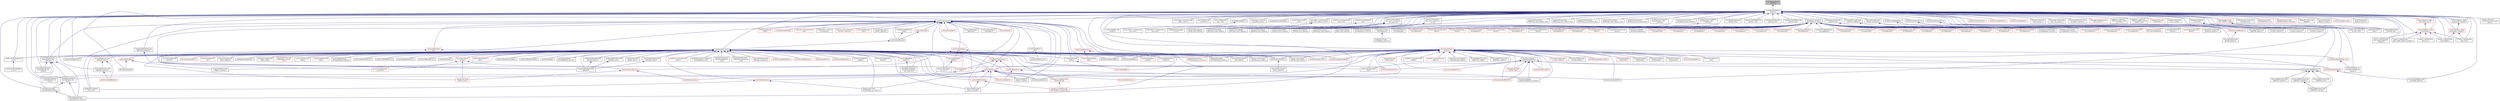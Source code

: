 digraph "core/lib/include/riot_version.h"
{
 // LATEX_PDF_SIZE
  edge [fontname="Helvetica",fontsize="10",labelfontname="Helvetica",labelfontsize="10"];
  node [fontname="Helvetica",fontsize="10",shape=record];
  Node1 [label="core/lib/include/riot\l_version.h",height=0.2,width=0.4,color="black", fillcolor="grey75", style="filled", fontcolor="black",tooltip="Common macros and compiler attributes/pragmas configuration."];
  Node1 -> Node2 [dir="back",color="midnightblue",fontsize="10",style="solid",fontname="Helvetica"];
  Node2 [label="core/lib/include/kernel\l_defines.h",height=0.2,width=0.4,color="black", fillcolor="white", style="filled",URL="$kernel__defines_8h.html",tooltip="Common macros and compiler attributes/pragmas configuration."];
  Node2 -> Node3 [dir="back",color="midnightblue",fontsize="10",style="solid",fontname="Helvetica"];
  Node3 [label="core/include/mutex.h",height=0.2,width=0.4,color="black", fillcolor="white", style="filled",URL="$mutex_8h.html",tooltip="Mutex for thread synchronization."];
  Node3 -> Node4 [dir="back",color="midnightblue",fontsize="10",style="solid",fontname="Helvetica"];
  Node4 [label="core/include/cond.h",height=0.2,width=0.4,color="black", fillcolor="white", style="filled",URL="$cond_8h.html",tooltip="Condition variable for thread synchronization."];
  Node3 -> Node5 [dir="back",color="midnightblue",fontsize="10",style="solid",fontname="Helvetica"];
  Node5 [label="core/lib/include/rmutex.h",height=0.2,width=0.4,color="red", fillcolor="white", style="filled",URL="$rmutex_8h.html",tooltip="Recursive Mutex for thread synchronization."];
  Node5 -> Node7 [dir="back",color="midnightblue",fontsize="10",style="solid",fontname="Helvetica"];
  Node7 [label="sys/include/net/gnrc\l/netif.h",height=0.2,width=0.4,color="red", fillcolor="white", style="filled",URL="$gnrc_2netif_8h.html",tooltip="Definition for GNRC's network interfaces."];
  Node7 -> Node40 [dir="back",color="midnightblue",fontsize="10",style="solid",fontname="Helvetica"];
  Node40 [label="sys/net/gnrc/network\l_layer/ipv6/nib/_nib\l-arsm.h",height=0.2,width=0.4,color="black", fillcolor="white", style="filled",URL="$__nib-arsm_8h_source.html",tooltip=" "];
  Node40 -> Node38 [dir="back",color="midnightblue",fontsize="10",style="solid",fontname="Helvetica"];
  Node38 [label="sys/net/gnrc/network\l_layer/ipv6/nib/_nib-6ln.h",height=0.2,width=0.4,color="black", fillcolor="white", style="filled",URL="$__nib-6ln_8h.html",tooltip="Definitions related to 6Lo node (6LN) functionality of the NIB."];
  Node38 -> Node39 [dir="back",color="midnightblue",fontsize="10",style="solid",fontname="Helvetica"];
  Node39 [label="sys/net/gnrc/network\l_layer/ipv6/nib/_nib-6lr.h",height=0.2,width=0.4,color="black", fillcolor="white", style="filled",URL="$__nib-6lr_8h.html",tooltip="Definitions related to 6Lo router (6LR) functionality of the NIB."];
  Node40 -> Node39 [dir="back",color="midnightblue",fontsize="10",style="solid",fontname="Helvetica"];
  Node7 -> Node72 [dir="back",color="midnightblue",fontsize="10",style="solid",fontname="Helvetica"];
  Node72 [label="sys/net/gnrc/network\l_layer/ipv6/nib/_nib\l-slaac.h",height=0.2,width=0.4,color="black", fillcolor="white", style="filled",URL="$__nib-slaac_8h.html",tooltip="Definions related to SLAAC functionality of the NIB."];
  Node5 -> Node73 [dir="back",color="midnightblue",fontsize="10",style="solid",fontname="Helvetica"];
  Node73 [label="sys/include/xtimer.h",height=0.2,width=0.4,color="red", fillcolor="white", style="filled",URL="$xtimer_8h.html",tooltip="xtimer interface definitions"];
  Node73 -> Node74 [dir="back",color="midnightblue",fontsize="10",style="solid",fontname="Helvetica"];
  Node74 [label="drivers/include/at86rf215.h",height=0.2,width=0.4,color="red", fillcolor="white", style="filled",URL="$at86rf215_8h.html",tooltip="Interface definition for AT86RF215 based drivers."];
  Node73 -> Node81 [dir="back",color="midnightblue",fontsize="10",style="solid",fontname="Helvetica"];
  Node81 [label="drivers/include/sdp3x.h",height=0.2,width=0.4,color="red", fillcolor="white", style="filled",URL="$sdp3x_8h.html",tooltip="Device driver interface for the SDP3x sensor."];
  Node5 -> Node93 [dir="back",color="midnightblue",fontsize="10",style="solid",fontname="Helvetica"];
  Node93 [label="sys/include/ztimer.h",height=0.2,width=0.4,color="red", fillcolor="white", style="filled",URL="$ztimer_8h.html",tooltip="ztimer API"];
  Node93 -> Node94 [dir="back",color="midnightblue",fontsize="10",style="solid",fontname="Helvetica"];
  Node94 [label="drivers/include/dose.h",height=0.2,width=0.4,color="black", fillcolor="white", style="filled",URL="$dose_8h.html",tooltip="Driver for the Differentially Operated Serial Ethernet module."];
  Node93 -> Node95 [dir="back",color="midnightblue",fontsize="10",style="solid",fontname="Helvetica"];
  Node95 [label="drivers/include/net\l/netdev/ieee802154_submac.h",height=0.2,width=0.4,color="black", fillcolor="white", style="filled",URL="$ieee802154__submac_8h_source.html",tooltip=" "];
  Node93 -> Node96 [dir="back",color="midnightblue",fontsize="10",style="solid",fontname="Helvetica"];
  Node96 [label="drivers/include/rn2xx3.h",height=0.2,width=0.4,color="red", fillcolor="white", style="filled",URL="$rn2xx3_8h.html",tooltip="High-level driver for the RN2483/RN2903 LoRa modules."];
  Node93 -> Node107 [dir="back",color="midnightblue",fontsize="10",style="solid",fontname="Helvetica"];
  Node107 [label="drivers/include/w5500.h",height=0.2,width=0.4,color="black", fillcolor="white", style="filled",URL="$w5500_8h.html",tooltip="Interface definition for the W5500 device driver."];
  Node93 -> Node116 [dir="back",color="midnightblue",fontsize="10",style="solid",fontname="Helvetica"];
  Node116 [label="pkg/tinyusb/contrib\l/include/tusb_os_custom.h",height=0.2,width=0.4,color="black", fillcolor="white", style="filled",URL="$tusb__os__custom_8h.html",tooltip="TinyUSB OS Abstraction Layer for RIOT."];
  Node93 -> Node145 [dir="back",color="midnightblue",fontsize="10",style="solid",fontname="Helvetica"];
  Node145 [label="sys/include/sema.h",height=0.2,width=0.4,color="red", fillcolor="white", style="filled",URL="$sema_8h.html",tooltip="Semaphore definitions."];
  Node145 -> Node146 [dir="back",color="midnightblue",fontsize="10",style="solid",fontname="Helvetica"];
  Node146 [label="pkg/lwip/include/arch\l/sys_arch.h",height=0.2,width=0.4,color="black", fillcolor="white", style="filled",URL="$sys__arch_8h.html",tooltip="OS abstraction layer."];
  Node145 -> Node116 [dir="back",color="midnightblue",fontsize="10",style="solid",fontname="Helvetica"];
  Node93 -> Node165 [dir="back",color="midnightblue",fontsize="10",style="solid",fontname="Helvetica"];
  Node165 [label="sys/include/ztimer\l/xtimer_compat.h",height=0.2,width=0.4,color="black", fillcolor="white", style="filled",URL="$ztimer_2xtimer__compat_8h.html",tooltip="ztimer xtimer wrapper interface"];
  Node93 -> Node166 [dir="back",color="midnightblue",fontsize="10",style="solid",fontname="Helvetica"];
  Node166 [label="sys/include/ztimer64\l/xtimer_compat.h",height=0.2,width=0.4,color="black", fillcolor="white", style="filled",URL="$ztimer64_2xtimer__compat_8h.html",tooltip="ztimer64 xtimer wrapper interface"];
  Node93 -> Node167 [dir="back",color="midnightblue",fontsize="10",style="solid",fontname="Helvetica"];
  Node167 [label="sys/include/ztimer64.h",height=0.2,width=0.4,color="red", fillcolor="white", style="filled",URL="$ztimer64_8h.html",tooltip="ztimer 64bit API"];
  Node167 -> Node169 [dir="back",color="midnightblue",fontsize="10",style="solid",fontname="Helvetica"];
  Node169 [label="sys/cpp11-compat/include\l/riot/condition_variable.hpp",height=0.2,width=0.4,color="red", fillcolor="white", style="filled",URL="$condition__variable_8hpp.html",tooltip="C++11 condition variable drop in replacement."];
  Node167 -> Node166 [dir="back",color="midnightblue",fontsize="10",style="solid",fontname="Helvetica"];
  Node3 -> Node171 [dir="back",color="midnightblue",fontsize="10",style="solid",fontname="Helvetica"];
  Node171 [label="cpu/efm32/include/periph\l_cpu.h",height=0.2,width=0.4,color="black", fillcolor="white", style="filled",URL="$efm32_2include_2periph__cpu_8h.html",tooltip="CPU specific definitions for internal peripheral handling."];
  Node171 -> Node172 [dir="back",color="midnightblue",fontsize="10",style="solid",fontname="Helvetica"];
  Node172 [label="cpu/efm32/include/gpio\l_ll_arch.h",height=0.2,width=0.4,color="black", fillcolor="white", style="filled",URL="$efm32_2include_2gpio__ll__arch_8h.html",tooltip="CPU specific part of the Peripheral GPIO Low-Level API."];
  Node3 -> Node173 [dir="back",color="midnightblue",fontsize="10",style="solid",fontname="Helvetica"];
  Node173 [label="cpu/esp32/esp-eth/esp\l_eth_netdev.h",height=0.2,width=0.4,color="black", fillcolor="white", style="filled",URL="$esp__eth__netdev_8h.html",tooltip="Netdev interface for the ESP32 Ethernet MAC module."];
  Node3 -> Node174 [dir="back",color="midnightblue",fontsize="10",style="solid",fontname="Helvetica"];
  Node174 [label="cpu/esp_common/esp\l-now/esp_now_netdev.h",height=0.2,width=0.4,color="black", fillcolor="white", style="filled",URL="$esp__now__netdev_8h.html",tooltip="Netdev interface for the ESP-NOW WiFi P2P protocol."];
  Node3 -> Node175 [dir="back",color="midnightblue",fontsize="10",style="solid",fontname="Helvetica"];
  Node175 [label="cpu/esp_common/esp\l-wifi/esp_wifi_netdev.h",height=0.2,width=0.4,color="black", fillcolor="white", style="filled",URL="$esp__wifi__netdev_8h.html",tooltip="Network device driver for the ESP SoCs WiFi interface."];
  Node3 -> Node176 [dir="back",color="midnightblue",fontsize="10",style="solid",fontname="Helvetica"];
  Node176 [label="cpu/native/include\l/candev_linux.h",height=0.2,width=0.4,color="red", fillcolor="white", style="filled",URL="$candev__linux_8h.html",tooltip="Implementation of simulated CAN controller driver using SocketCAN on Linux."];
  Node3 -> Node178 [dir="back",color="midnightblue",fontsize="10",style="solid",fontname="Helvetica"];
  Node178 [label="cpu/native/include\l/spidev_linux.h",height=0.2,width=0.4,color="black", fillcolor="white", style="filled",URL="$spidev__linux_8h.html",tooltip="Implementation of SPI access from Linux User Space."];
  Node3 -> Node179 [dir="back",color="midnightblue",fontsize="10",style="solid",fontname="Helvetica"];
  Node179 [label="cpu/sam0_common/include\l/sdhc.h",height=0.2,width=0.4,color="red", fillcolor="white", style="filled",URL="$sdhc_8h.html",tooltip="SD card interface functions for sam0 class devices."];
  Node3 -> Node181 [dir="back",color="midnightblue",fontsize="10",style="solid",fontname="Helvetica"];
  Node181 [label="boards/atxmega-a1-xplained\l/include/periph_conf.h",height=0.2,width=0.4,color="black", fillcolor="white", style="filled",URL="$boards_2atxmega-a1-xplained_2include_2periph__conf_8h.html",tooltip="Peripheral MCU configuration for the ATxmegaA1 Xplained board."];
  Node3 -> Node182 [dir="back",color="midnightblue",fontsize="10",style="solid",fontname="Helvetica"];
  Node182 [label="boards/atxmega-a1u\l-xpro/include/periph\l_conf.h",height=0.2,width=0.4,color="black", fillcolor="white", style="filled",URL="$boards_2atxmega-a1u-xpro_2include_2periph__conf_8h.html",tooltip="Peripheral MCU configuration for the ATxmegaA1U Xplained Pro board."];
  Node3 -> Node183 [dir="back",color="midnightblue",fontsize="10",style="solid",fontname="Helvetica"];
  Node183 [label="boards/atxmega-a3bu\l-xplained/include/periph\l_conf.h",height=0.2,width=0.4,color="black", fillcolor="white", style="filled",URL="$boards_2atxmega-a3bu-xplained_2include_2periph__conf_8h.html",tooltip="Peripheral MCU configuration for the ATxmegaA3BU Xplained board."];
  Node3 -> Node184 [dir="back",color="midnightblue",fontsize="10",style="solid",fontname="Helvetica"];
  Node184 [label="drivers/dfplayer/include\l/dfplayer_constants.h",height=0.2,width=0.4,color="red", fillcolor="white", style="filled",URL="$dfplayer__constants_8h.html",tooltip="Constants used in the DFPlayer Mini Driver."];
  Node3 -> Node187 [dir="back",color="midnightblue",fontsize="10",style="solid",fontname="Helvetica"];
  Node187 [label="drivers/dfplayer/include\l/dfplayer_types.h",height=0.2,width=0.4,color="red", fillcolor="white", style="filled",URL="$dfplayer__types_8h.html",tooltip="Types used in the DFPlayer Mini Device Driver."];
  Node187 -> Node189 [dir="back",color="midnightblue",fontsize="10",style="solid",fontname="Helvetica"];
  Node189 [label="drivers/dfplayer/include\l/dfplayer_params.h",height=0.2,width=0.4,color="black", fillcolor="white", style="filled",URL="$dfplayer__params_8h.html",tooltip="Default configuration for the DFPlayer Mini driver."];
  Node189 -> Node186 [dir="back",color="midnightblue",fontsize="10",style="solid",fontname="Helvetica"];
  Node186 [label="drivers/include/dfplayer.h",height=0.2,width=0.4,color="red", fillcolor="white", style="filled",URL="$dfplayer_8h.html",tooltip="DFPlayer Mini Device Driver."];
  Node187 -> Node186 [dir="back",color="midnightblue",fontsize="10",style="solid",fontname="Helvetica"];
  Node3 -> Node190 [dir="back",color="midnightblue",fontsize="10",style="solid",fontname="Helvetica"];
  Node190 [label="drivers/include/ata8520e.h",height=0.2,width=0.4,color="red", fillcolor="white", style="filled",URL="$ata8520e_8h.html",tooltip="Device driver for Microchip ATA8520E transceiver (Sigfox)"];
  Node3 -> Node192 [dir="back",color="midnightblue",fontsize="10",style="solid",fontname="Helvetica"];
  Node192 [label="drivers/include/can\l/candev.h",height=0.2,width=0.4,color="red", fillcolor="white", style="filled",URL="$candev_8h.html",tooltip="Definitions for low-level CAN driver interface."];
  Node192 -> Node176 [dir="back",color="midnightblue",fontsize="10",style="solid",fontname="Helvetica"];
  Node192 -> Node196 [dir="back",color="midnightblue",fontsize="10",style="solid",fontname="Helvetica"];
  Node196 [label="drivers/include/candev\l_mcp2515.h",height=0.2,width=0.4,color="red", fillcolor="white", style="filled",URL="$candev__mcp2515_8h.html",tooltip="Definition of the implementation of the CAN controller driver."];
  Node192 -> Node202 [dir="back",color="midnightblue",fontsize="10",style="solid",fontname="Helvetica"];
  Node202 [label="sys/include/can/device.h",height=0.2,width=0.4,color="red", fillcolor="white", style="filled",URL="$sys_2include_2can_2device_8h.html",tooltip="Definitions of CAN device interface."];
  Node202 -> Node176 [dir="back",color="midnightblue",fontsize="10",style="solid",fontname="Helvetica"];
  Node202 -> Node205 [dir="back",color="midnightblue",fontsize="10",style="solid",fontname="Helvetica"];
  Node205 [label="sys/include/can/raw.h",height=0.2,width=0.4,color="red", fillcolor="white", style="filled",URL="$can_2raw_8h.html",tooltip="Definitions high-level RAW CAN interface."];
  Node3 -> Node196 [dir="back",color="midnightblue",fontsize="10",style="solid",fontname="Helvetica"];
  Node3 -> Node10 [dir="back",color="midnightblue",fontsize="10",style="solid",fontname="Helvetica"];
  Node10 [label="drivers/include/cc110x.h",height=0.2,width=0.4,color="red", fillcolor="white", style="filled",URL="$cc110x_8h.html",tooltip="Interface definition for the CC1100/CC1101 driver."];
  Node3 -> Node94 [dir="back",color="midnightblue",fontsize="10",style="solid",fontname="Helvetica"];
  Node3 -> Node207 [dir="back",color="midnightblue",fontsize="10",style="solid",fontname="Helvetica"];
  Node207 [label="drivers/include/enc28j60.h",height=0.2,width=0.4,color="black", fillcolor="white", style="filled",URL="$enc28j60_8h.html",tooltip="Interface definition for the ENC28J60 driver ."];
  Node3 -> Node208 [dir="back",color="midnightblue",fontsize="10",style="solid",fontname="Helvetica"];
  Node208 [label="drivers/include/encx24j600.h",height=0.2,width=0.4,color="red", fillcolor="white", style="filled",URL="$encx24j600_8h.html",tooltip="Interface definition for the ENCX24J600 driver."];
  Node3 -> Node210 [dir="back",color="midnightblue",fontsize="10",style="solid",fontname="Helvetica"];
  Node210 [label="drivers/include/ethos.h",height=0.2,width=0.4,color="black", fillcolor="white", style="filled",URL="$ethos_8h.html",tooltip="Interface definition for the ethernet-over-serial module."];
  Node210 -> Node211 [dir="back",color="midnightblue",fontsize="10",style="solid",fontname="Helvetica"];
  Node211 [label="drivers/ethos/include\l/ethos_params.h",height=0.2,width=0.4,color="black", fillcolor="white", style="filled",URL="$ethos__params_8h.html",tooltip="Default configuration for the ethos device driver."];
  Node3 -> Node212 [dir="back",color="midnightblue",fontsize="10",style="solid",fontname="Helvetica"];
  Node212 [label="drivers/include/kw41zrf.h",height=0.2,width=0.4,color="red", fillcolor="white", style="filled",URL="$kw41zrf_8h.html",tooltip="Interface definition for the kw41zrf driver."];
  Node3 -> Node215 [dir="back",color="midnightblue",fontsize="10",style="solid",fontname="Helvetica"];
  Node215 [label="drivers/include/l3gxxxx.h",height=0.2,width=0.4,color="red", fillcolor="white", style="filled",URL="$l3gxxxx_8h.html",tooltip="Device Driver for ST L3Gxxxx 3-axis gyroscope sensor family."];
  Node3 -> Node217 [dir="back",color="midnightblue",fontsize="10",style="solid",fontname="Helvetica"];
  Node217 [label="drivers/include/lcd.h",height=0.2,width=0.4,color="red", fillcolor="white", style="filled",URL="$lcd_8h.html",tooltip=" "];
  Node3 -> Node222 [dir="back",color="midnightblue",fontsize="10",style="solid",fontname="Helvetica"];
  Node222 [label="drivers/include/ltc4150.h",height=0.2,width=0.4,color="red", fillcolor="white", style="filled",URL="$ltc4150_8h.html",tooltip="LTC4150 coulomb counter."];
  Node3 -> Node224 [dir="back",color="midnightblue",fontsize="10",style="solid",fontname="Helvetica"];
  Node224 [label="drivers/include/mtd\l_mapper.h",height=0.2,width=0.4,color="black", fillcolor="white", style="filled",URL="$mtd__mapper_8h_source.html",tooltip=" "];
  Node3 -> Node225 [dir="back",color="midnightblue",fontsize="10",style="solid",fontname="Helvetica"];
  Node225 [label="drivers/include/periph\l/freqm.h",height=0.2,width=0.4,color="black", fillcolor="white", style="filled",URL="$freqm_8h.html",tooltip="FREQM peripheral driver interface definitions."];
  Node3 -> Node226 [dir="back",color="midnightblue",fontsize="10",style="solid",fontname="Helvetica"];
  Node226 [label="drivers/include/periph\l/pio/i2c.h",height=0.2,width=0.4,color="black", fillcolor="white", style="filled",URL="$pio_2i2c_8h.html",tooltip="PIO I2C program interface."];
  Node3 -> Node227 [dir="back",color="midnightblue",fontsize="10",style="solid",fontname="Helvetica"];
  Node227 [label="drivers/include/pn532.h",height=0.2,width=0.4,color="black", fillcolor="white", style="filled",URL="$pn532_8h.html",tooltip="PN532 driver."];
  Node3 -> Node81 [dir="back",color="midnightblue",fontsize="10",style="solid",fontname="Helvetica"];
  Node3 -> Node228 [dir="back",color="midnightblue",fontsize="10",style="solid",fontname="Helvetica"];
  Node228 [label="drivers/include/sds011.h",height=0.2,width=0.4,color="red", fillcolor="white", style="filled",URL="$sds011_8h.html",tooltip="Interface for controlling SDS011 Laser Dust Sensor."];
  Node3 -> Node230 [dir="back",color="midnightblue",fontsize="10",style="solid",fontname="Helvetica"];
  Node230 [label="drivers/include/soft\l_spi.h",height=0.2,width=0.4,color="red", fillcolor="white", style="filled",URL="$soft__spi_8h.html",tooltip="Software SPI port descriptor definition."];
  Node3 -> Node232 [dir="back",color="midnightblue",fontsize="10",style="solid",fontname="Helvetica"];
  Node232 [label="drivers/include/xbee.h",height=0.2,width=0.4,color="black", fillcolor="white", style="filled",URL="$xbee_8h.html",tooltip="High-level driver for the XBee S1 802.15.4 modem."];
  Node3 -> Node233 [dir="back",color="midnightblue",fontsize="10",style="solid",fontname="Helvetica"];
  Node233 [label="drivers/sht1x/include\l/sht1x_defines.h",height=0.2,width=0.4,color="black", fillcolor="white", style="filled",URL="$sht1x__defines_8h.html",tooltip="Internal defines required by the SHT10/SHT11/SHT15 driver."];
  Node3 -> Node234 [dir="back",color="midnightblue",fontsize="10",style="solid",fontname="Helvetica"];
  Node234 [label="drivers/slipdev/include\l/slipdev_internal.h",height=0.2,width=0.4,color="black", fillcolor="white", style="filled",URL="$slipdev__internal_8h.html",tooltip=" "];
  Node3 -> Node235 [dir="back",color="midnightblue",fontsize="10",style="solid",fontname="Helvetica"];
  Node235 [label="pkg/lwip/include/arch/cc.h",height=0.2,width=0.4,color="black", fillcolor="white", style="filled",URL="$cc_8h.html",tooltip="Compiler/platform abstraction."];
  Node3 -> Node146 [dir="back",color="midnightblue",fontsize="10",style="solid",fontname="Helvetica"];
  Node3 -> Node236 [dir="back",color="midnightblue",fontsize="10",style="solid",fontname="Helvetica"];
  Node236 [label="pkg/paho-mqtt/include\l/paho_mqtt.h",height=0.2,width=0.4,color="black", fillcolor="white", style="filled",URL="$paho__mqtt_8h.html",tooltip="Network MQTT interface definitions."];
  Node3 -> Node237 [dir="back",color="midnightblue",fontsize="10",style="solid",fontname="Helvetica"];
  Node237 [label="pkg/semtech-loramac\l/include/semtech_loramac.h",height=0.2,width=0.4,color="red", fillcolor="white", style="filled",URL="$semtech__loramac_8h.html",tooltip="Public API and definitions of the Semtech LoRaMAC."];
  Node3 -> Node116 [dir="back",color="midnightblue",fontsize="10",style="solid",fontname="Helvetica"];
  Node3 -> Node238 [dir="back",color="midnightblue",fontsize="10",style="solid",fontname="Helvetica"];
  Node238 [label="pkg/tinyusb/netdev\l/include/tinyusb_netdev.h",height=0.2,width=0.4,color="black", fillcolor="white", style="filled",URL="$tinyusb__netdev_8h.html",tooltip="TinyUSB netdev driver for CDC ECM, CDC NCM and RNDIS protocol."];
  Node3 -> Node239 [dir="back",color="midnightblue",fontsize="10",style="solid",fontname="Helvetica"];
  Node239 [label="pkg/wakaama/include\l/objects/ipso_sensor\l_base.h",height=0.2,width=0.4,color="red", fillcolor="white", style="filled",URL="$ipso__sensor__base_8h.html",tooltip=" "];
  Node3 -> Node246 [dir="back",color="midnightblue",fontsize="10",style="solid",fontname="Helvetica"];
  Node246 [label="sys/cpp11-compat/include\l/riot/mutex.hpp",height=0.2,width=0.4,color="red", fillcolor="white", style="filled",URL="$mutex_8hpp.html",tooltip="C++11 mutex drop in replacement."];
  Node246 -> Node169 [dir="back",color="midnightblue",fontsize="10",style="solid",fontname="Helvetica"];
  Node3 -> Node118 [dir="back",color="midnightblue",fontsize="10",style="solid",fontname="Helvetica"];
  Node118 [label="sys/include/can/conn\l/isotp.h",height=0.2,width=0.4,color="black", fillcolor="white", style="filled",URL="$conn_2isotp_8h.html",tooltip="Definitions of generic CAN interface."];
  Node3 -> Node247 [dir="back",color="midnightblue",fontsize="10",style="solid",fontname="Helvetica"];
  Node247 [label="sys/include/fido2/ctap\l/ctap.h",height=0.2,width=0.4,color="red", fillcolor="white", style="filled",URL="$ctap_2ctap_8h.html",tooltip="Internal FIDO2 CTAP defines, structures and function declarations."];
  Node3 -> Node251 [dir="back",color="midnightblue",fontsize="10",style="solid",fontname="Helvetica"];
  Node251 [label="sys/include/fido2/ctap\l/transport/ctap_transport.h",height=0.2,width=0.4,color="black", fillcolor="white", style="filled",URL="$ctap__transport_8h.html",tooltip="CTAP transport layer defines and function declarations."];
  Node3 -> Node252 [dir="back",color="midnightblue",fontsize="10",style="solid",fontname="Helvetica"];
  Node252 [label="sys/include/fs/littlefs2_fs.h",height=0.2,width=0.4,color="black", fillcolor="white", style="filled",URL="$littlefs2__fs_8h.html",tooltip="littlefs v2 integration with vfs"];
  Node3 -> Node253 [dir="back",color="midnightblue",fontsize="10",style="solid",fontname="Helvetica"];
  Node253 [label="sys/include/fs/littlefs_fs.h",height=0.2,width=0.4,color="black", fillcolor="white", style="filled",URL="$littlefs__fs_8h.html",tooltip="littlefs integration with vfs"];
  Node3 -> Node254 [dir="back",color="midnightblue",fontsize="10",style="solid",fontname="Helvetica"];
  Node254 [label="sys/include/fs/lwext4_fs.h",height=0.2,width=0.4,color="black", fillcolor="white", style="filled",URL="$lwext4__fs_8h.html",tooltip="lwext4 integration with vfs"];
  Node3 -> Node255 [dir="back",color="midnightblue",fontsize="10",style="solid",fontname="Helvetica"];
  Node255 [label="sys/include/fs/spiffs_fs.h",height=0.2,width=0.4,color="black", fillcolor="white", style="filled",URL="$spiffs__fs_8h.html",tooltip="SPIFFS integration with vfs."];
  Node3 -> Node256 [dir="back",color="midnightblue",fontsize="10",style="solid",fontname="Helvetica"];
  Node256 [label="sys/include/isrpipe.h",height=0.2,width=0.4,color="red", fillcolor="white", style="filled",URL="$isrpipe_8h.html",tooltip="isrpipe Interface"];
  Node256 -> Node257 [dir="back",color="midnightblue",fontsize="10",style="solid",fontname="Helvetica"];
  Node257 [label="drivers/include/at.h",height=0.2,width=0.4,color="black", fillcolor="white", style="filled",URL="$at_8h.html",tooltip="AT (Hayes) library interface."];
  Node256 -> Node234 [dir="back",color="midnightblue",fontsize="10",style="solid",fontname="Helvetica"];
  Node3 -> Node266 [dir="back",color="midnightblue",fontsize="10",style="solid",fontname="Helvetica"];
  Node266 [label="sys/include/net/fib\l/table.h",height=0.2,width=0.4,color="black", fillcolor="white", style="filled",URL="$table_8h.html",tooltip="Types and functions for operating fib tables."];
  Node266 -> Node267 [dir="back",color="midnightblue",fontsize="10",style="solid",fontname="Helvetica"];
  Node267 [label="sys/include/net/fib.h",height=0.2,width=0.4,color="red", fillcolor="white", style="filled",URL="$fib_8h.html",tooltip="Types and functions for FIB."];
  Node3 -> Node124 [dir="back",color="midnightblue",fontsize="10",style="solid",fontname="Helvetica"];
  Node124 [label="sys/include/net/gcoap\l/dns.h",height=0.2,width=0.4,color="red", fillcolor="white", style="filled",URL="$gcoap_2dns_8h.html",tooltip="gcoap_dns definitions"];
  Node3 -> Node268 [dir="back",color="midnightblue",fontsize="10",style="solid",fontname="Helvetica"];
  Node268 [label="sys/include/net/gnrc\l/pktbuf.h",height=0.2,width=0.4,color="red", fillcolor="white", style="filled",URL="$pktbuf_8h.html",tooltip="Interface definition for the global network buffer."];
  Node268 -> Node270 [dir="back",color="midnightblue",fontsize="10",style="solid",fontname="Helvetica"];
  Node270 [label="sys/include/net/gnrc\l/tx_sync.h",height=0.2,width=0.4,color="black", fillcolor="white", style="filled",URL="$tx__sync_8h.html",tooltip="Definitions for TX sync."];
  Node3 -> Node30 [dir="back",color="midnightblue",fontsize="10",style="solid",fontname="Helvetica"];
  Node30 [label="sys/include/net/gnrc\l/tcp/tcb.h",height=0.2,width=0.4,color="red", fillcolor="white", style="filled",URL="$tcb_8h.html",tooltip="GNRC TCP transmission control block (TCB)"];
  Node30 -> Node32 [dir="back",color="midnightblue",fontsize="10",style="solid",fontname="Helvetica"];
  Node32 [label="sys/net/gnrc/transport\l_layer/tcp/include/gnrc\l_tcp_common.h",height=0.2,width=0.4,color="black", fillcolor="white", style="filled",URL="$gnrc__tcp__common_8h.html",tooltip="Internally used defines, macros and variable declarations."];
  Node3 -> Node270 [dir="back",color="midnightblue",fontsize="10",style="solid",fontname="Helvetica"];
  Node3 -> Node274 [dir="back",color="midnightblue",fontsize="10",style="solid",fontname="Helvetica"];
  Node274 [label="sys/include/net/nanocoap/fs.h",height=0.2,width=0.4,color="black", fillcolor="white", style="filled",URL="$fs_8h.html",tooltip="nanoCoAP virtual file system"];
  Node3 -> Node275 [dir="back",color="midnightblue",fontsize="10",style="solid",fontname="Helvetica"];
  Node275 [label="sys/include/net/netdev\l_test.h",height=0.2,width=0.4,color="black", fillcolor="white", style="filled",URL="$netdev__test_8h.html",tooltip="netdev dummy test driver definitions"];
  Node3 -> Node276 [dir="back",color="midnightblue",fontsize="10",style="solid",fontname="Helvetica"];
  Node276 [label="sys/include/net/netstats.h",height=0.2,width=0.4,color="black", fillcolor="white", style="filled",URL="$include_2net_2netstats_8h.html",tooltip="Definition of net statistics."];
  Node3 -> Node277 [dir="back",color="midnightblue",fontsize="10",style="solid",fontname="Helvetica"];
  Node277 [label="sys/include/pipe.h",height=0.2,width=0.4,color="black", fillcolor="white", style="filled",URL="$pipe_8h.html",tooltip=" "];
  Node3 -> Node145 [dir="back",color="midnightblue",fontsize="10",style="solid",fontname="Helvetica"];
  Node3 -> Node278 [dir="back",color="midnightblue",fontsize="10",style="solid",fontname="Helvetica"];
  Node278 [label="sys/include/sema_inv.h",height=0.2,width=0.4,color="black", fillcolor="white", style="filled",URL="$sema__inv_8h.html",tooltip="Inverse Semaphore definitions."];
  Node3 -> Node279 [dir="back",color="midnightblue",fontsize="10",style="solid",fontname="Helvetica"];
  Node279 [label="sys/include/usb/usbus\l/cdc/ecm.h",height=0.2,width=0.4,color="black", fillcolor="white", style="filled",URL="$ecm_8h.html",tooltip="Interface and definitions for USB CDC ECM type interfaces."];
  Node3 -> Node280 [dir="back",color="midnightblue",fontsize="10",style="solid",fontname="Helvetica"];
  Node280 [label="sys/include/usb/usbus\l/hid.h",height=0.2,width=0.4,color="red", fillcolor="white", style="filled",URL="$usbus_2hid_8h.html",tooltip="Interface and definitions for USB HID type interfaces in USBUS."];
  Node3 -> Node73 [dir="back",color="midnightblue",fontsize="10",style="solid",fontname="Helvetica"];
  Node3 -> Node165 [dir="back",color="midnightblue",fontsize="10",style="solid",fontname="Helvetica"];
  Node3 -> Node93 [dir="back",color="midnightblue",fontsize="10",style="solid",fontname="Helvetica"];
  Node3 -> Node166 [dir="back",color="midnightblue",fontsize="10",style="solid",fontname="Helvetica"];
  Node3 -> Node167 [dir="back",color="midnightblue",fontsize="10",style="solid",fontname="Helvetica"];
  Node3 -> Node37 [dir="back",color="midnightblue",fontsize="10",style="solid",fontname="Helvetica"];
  Node37 [label="sys/net/gnrc/network\l_layer/ipv6/nib/_nib\l-internal.h",height=0.2,width=0.4,color="black", fillcolor="white", style="filled",URL="$__nib-internal_8h_source.html",tooltip=" "];
  Node37 -> Node38 [dir="back",color="midnightblue",fontsize="10",style="solid",fontname="Helvetica"];
  Node37 -> Node39 [dir="back",color="midnightblue",fontsize="10",style="solid",fontname="Helvetica"];
  Node37 -> Node40 [dir="back",color="midnightblue",fontsize="10",style="solid",fontname="Helvetica"];
  Node37 -> Node41 [dir="back",color="midnightblue",fontsize="10",style="solid",fontname="Helvetica"];
  Node41 [label="sys/net/gnrc/network\l_layer/ipv6/nib/_nib\l-router.h",height=0.2,width=0.4,color="black", fillcolor="white", style="filled",URL="$__nib-router_8h_source.html",tooltip=" "];
  Node3 -> Node282 [dir="back",color="midnightblue",fontsize="10",style="solid",fontname="Helvetica"];
  Node282 [label="sys/net/gnrc/pktbuf\l/include/pktbuf_internal.h",height=0.2,width=0.4,color="black", fillcolor="white", style="filled",URL="$pktbuf__internal_8h.html",tooltip="Internal stuff for gnrc_pktbuf."];
  Node3 -> Node32 [dir="back",color="midnightblue",fontsize="10",style="solid",fontname="Helvetica"];
  Node3 -> Node283 [dir="back",color="midnightblue",fontsize="10",style="solid",fontname="Helvetica"];
  Node283 [label="sys/posix/pthread/include\l/pthread.h",height=0.2,width=0.4,color="black", fillcolor="white", style="filled",URL="$pthread_8h.html",tooltip="POSIX conforming multi-threading features."];
  Node3 -> Node284 [dir="back",color="midnightblue",fontsize="10",style="solid",fontname="Helvetica"];
  Node284 [label="sys/posix/pthread/include\l/pthread_barrier.h",height=0.2,width=0.4,color="black", fillcolor="white", style="filled",URL="$pthread__barrier_8h.html",tooltip="Synchronization barriers."];
  Node284 -> Node283 [dir="back",color="midnightblue",fontsize="10",style="solid",fontname="Helvetica"];
  Node3 -> Node285 [dir="back",color="midnightblue",fontsize="10",style="solid",fontname="Helvetica"];
  Node285 [label="sys/posix/pthread/include\l/pthread_cond.h",height=0.2,width=0.4,color="black", fillcolor="white", style="filled",URL="$pthread__cond_8h.html",tooltip="RIOT POSIX condition variable API."];
  Node285 -> Node283 [dir="back",color="midnightblue",fontsize="10",style="solid",fontname="Helvetica"];
  Node3 -> Node286 [dir="back",color="midnightblue",fontsize="10",style="solid",fontname="Helvetica"];
  Node286 [label="sys/posix/pthread/include\l/pthread_mutex.h",height=0.2,width=0.4,color="black", fillcolor="white", style="filled",URL="$pthread__mutex_8h.html",tooltip="Mutual exclusion."];
  Node286 -> Node283 [dir="back",color="midnightblue",fontsize="10",style="solid",fontname="Helvetica"];
  Node2 -> Node287 [dir="back",color="midnightblue",fontsize="10",style="solid",fontname="Helvetica"];
  Node287 [label="core/include/sched.h",height=0.2,width=0.4,color="black", fillcolor="white", style="filled",URL="$sched_8h.html",tooltip="Scheduler API definition."];
  Node287 -> Node288 [dir="back",color="midnightblue",fontsize="10",style="solid",fontname="Helvetica"];
  Node288 [label="core/include/msg.h",height=0.2,width=0.4,color="red", fillcolor="white", style="filled",URL="$core_2include_2msg_8h.html",tooltip="Messaging API for inter process communication."];
  Node288 -> Node293 [dir="back",color="midnightblue",fontsize="10",style="solid",fontname="Helvetica"];
  Node293 [label="core/include/thread.h",height=0.2,width=0.4,color="black", fillcolor="white", style="filled",URL="$core_2include_2thread_8h.html",tooltip="Threading API."];
  Node293 -> Node3 [dir="back",color="midnightblue",fontsize="10",style="solid",fontname="Helvetica"];
  Node287 -> Node293 [dir="back",color="midnightblue",fontsize="10",style="solid",fontname="Helvetica"];
  Node287 -> Node294 [dir="back",color="midnightblue",fontsize="10",style="solid",fontname="Helvetica"];
  Node294 [label="core/include/thread\l_flags.h",height=0.2,width=0.4,color="red", fillcolor="white", style="filled",URL="$thread__flags_8h.html",tooltip="Thread Flags API."];
  Node287 -> Node296 [dir="back",color="midnightblue",fontsize="10",style="solid",fontname="Helvetica"];
  Node296 [label="core/lib/include/debug.h",height=0.2,width=0.4,color="red", fillcolor="white", style="filled",URL="$debug_8h.html",tooltip="Debug-header."];
  Node287 -> Node5 [dir="back",color="midnightblue",fontsize="10",style="solid",fontname="Helvetica"];
  Node287 -> Node298 [dir="back",color="midnightblue",fontsize="10",style="solid",fontname="Helvetica"];
  Node298 [label="core/lib/include/thread\l_config.h",height=0.2,width=0.4,color="black", fillcolor="white", style="filled",URL="$thread__config_8h.html",tooltip="Thread configuration defines."];
  Node298 -> Node293 [dir="back",color="midnightblue",fontsize="10",style="solid",fontname="Helvetica"];
  Node287 -> Node299 [dir="back",color="midnightblue",fontsize="10",style="solid",fontname="Helvetica"];
  Node299 [label="cpu/avr8_common/include\l/cpu.h",height=0.2,width=0.4,color="red", fillcolor="white", style="filled",URL="$avr8__common_2include_2cpu_8h.html",tooltip="Common implementations and headers for AVR-8 family based micro-controllers."];
  Node287 -> Node301 [dir="back",color="midnightblue",fontsize="10",style="solid",fontname="Helvetica"];
  Node301 [label="cpu/cortexm_common\l/include/cpu.h",height=0.2,width=0.4,color="black", fillcolor="white", style="filled",URL="$cortexm__common_2include_2cpu_8h.html",tooltip="Basic definitions for the Cortex-M common module."];
  Node287 -> Node302 [dir="back",color="midnightblue",fontsize="10",style="solid",fontname="Helvetica"];
  Node302 [label="cpu/esp_common/include\l/irq_arch_common.h",height=0.2,width=0.4,color="red", fillcolor="white", style="filled",URL="$irq__arch__common_8h.html",tooltip="Implementation of the kernels irq interface."];
  Node287 -> Node305 [dir="back",color="midnightblue",fontsize="10",style="solid",fontname="Helvetica"];
  Node305 [label="cpu/msp430/include\l/cpu.h",height=0.2,width=0.4,color="red", fillcolor="white", style="filled",URL="$msp430_2include_2cpu_8h.html",tooltip="Texas Instruments MSP430 specific code."];
  Node287 -> Node308 [dir="back",color="midnightblue",fontsize="10",style="solid",fontname="Helvetica"];
  Node308 [label="cpu/native/include\l/native_internal.h",height=0.2,width=0.4,color="black", fillcolor="white", style="filled",URL="$native__internal_8h_source.html",tooltip=" "];
  Node287 -> Node309 [dir="back",color="midnightblue",fontsize="10",style="solid",fontname="Helvetica"];
  Node309 [label="drivers/include/pir.h",height=0.2,width=0.4,color="red", fillcolor="white", style="filled",URL="$pir_8h.html",tooltip="Device driver interface for the PIR motion sensor."];
  Node287 -> Node146 [dir="back",color="midnightblue",fontsize="10",style="solid",fontname="Helvetica"];
  Node287 -> Node169 [dir="back",color="midnightblue",fontsize="10",style="solid",fontname="Helvetica"];
  Node287 -> Node311 [dir="back",color="midnightblue",fontsize="10",style="solid",fontname="Helvetica"];
  Node311 [label="sys/include/atomic\l_utils.h",height=0.2,width=0.4,color="black", fillcolor="white", style="filled",URL="$atomic__utils_8h.html",tooltip="API of the utility functions for atomic accesses."];
  Node311 -> Node278 [dir="back",color="midnightblue",fontsize="10",style="solid",fontname="Helvetica"];
  Node287 -> Node202 [dir="back",color="midnightblue",fontsize="10",style="solid",fontname="Helvetica"];
  Node287 -> Node205 [dir="back",color="midnightblue",fontsize="10",style="solid",fontname="Helvetica"];
  Node287 -> Node266 [dir="back",color="midnightblue",fontsize="10",style="solid",fontname="Helvetica"];
  Node287 -> Node267 [dir="back",color="midnightblue",fontsize="10",style="solid",fontname="Helvetica"];
  Node287 -> Node25 [dir="back",color="midnightblue",fontsize="10",style="solid",fontname="Helvetica"];
  Node25 [label="sys/include/net/gnrc\l/ipv6.h",height=0.2,width=0.4,color="red", fillcolor="white", style="filled",URL="$gnrc_2ipv6_8h.html",tooltip="Definitions for GNRC's IPv6 implementation."];
  Node25 -> Node30 [dir="back",color="midnightblue",fontsize="10",style="solid",fontname="Helvetica"];
  Node25 -> Node37 [dir="back",color="midnightblue",fontsize="10",style="solid",fontname="Helvetica"];
  Node287 -> Node7 [dir="back",color="midnightblue",fontsize="10",style="solid",fontname="Helvetica"];
  Node287 -> Node312 [dir="back",color="midnightblue",fontsize="10",style="solid",fontname="Helvetica"];
  Node312 [label="sys/include/net/gnrc\l/netreg.h",height=0.2,width=0.4,color="red", fillcolor="white", style="filled",URL="$netreg_8h.html",tooltip="Definitions to register network protocol PIDs to use with GNRC communication interface."];
  Node287 -> Node313 [dir="back",color="midnightblue",fontsize="10",style="solid",fontname="Helvetica"];
  Node313 [label="sys/include/net/gnrc\l/pkt.h",height=0.2,width=0.4,color="red", fillcolor="white", style="filled",URL="$net_2gnrc_2pkt_8h.html",tooltip="General definitions for network packets and their helper functions."];
  Node313 -> Node7 [dir="back",color="midnightblue",fontsize="10",style="solid",fontname="Helvetica"];
  Node313 -> Node312 [dir="back",color="midnightblue",fontsize="10",style="solid",fontname="Helvetica"];
  Node313 -> Node268 [dir="back",color="midnightblue",fontsize="10",style="solid",fontname="Helvetica"];
  Node313 -> Node30 [dir="back",color="midnightblue",fontsize="10",style="solid",fontname="Helvetica"];
  Node287 -> Node329 [dir="back",color="midnightblue",fontsize="10",style="solid",fontname="Helvetica"];
  Node329 [label="sys/include/net/gnrc\l/pktdump.h",height=0.2,width=0.4,color="black", fillcolor="white", style="filled",URL="$pktdump_8h.html",tooltip="Interface for a generic network packet dumping module."];
  Node287 -> Node56 [dir="back",color="midnightblue",fontsize="10",style="solid",fontname="Helvetica"];
  Node56 [label="sys/include/net/gnrc\l/sixlowpan.h",height=0.2,width=0.4,color="black", fillcolor="white", style="filled",URL="$gnrc_2sixlowpan_8h.html",tooltip="Definitions for 6LoWPAN."];
  Node287 -> Node330 [dir="back",color="midnightblue",fontsize="10",style="solid",fontname="Helvetica"];
  Node330 [label="sys/include/usb/usbus.h",height=0.2,width=0.4,color="red", fillcolor="white", style="filled",URL="$usbus_8h.html",tooltip="USBUS basic interface."];
  Node330 -> Node279 [dir="back",color="midnightblue",fontsize="10",style="solid",fontname="Helvetica"];
  Node330 -> Node280 [dir="back",color="midnightblue",fontsize="10",style="solid",fontname="Helvetica"];
  Node287 -> Node338 [dir="back",color="midnightblue",fontsize="10",style="solid",fontname="Helvetica"];
  Node338 [label="sys/include/vfs.h",height=0.2,width=0.4,color="red", fillcolor="white", style="filled",URL="$vfs_8h.html",tooltip="VFS layer API declarations."];
  Node287 -> Node73 [dir="back",color="midnightblue",fontsize="10",style="solid",fontname="Helvetica"];
  Node287 -> Node165 [dir="back",color="midnightblue",fontsize="10",style="solid",fontname="Helvetica"];
  Node287 -> Node93 [dir="back",color="midnightblue",fontsize="10",style="solid",fontname="Helvetica"];
  Node287 -> Node166 [dir="back",color="midnightblue",fontsize="10",style="solid",fontname="Helvetica"];
  Node287 -> Node37 [dir="back",color="midnightblue",fontsize="10",style="solid",fontname="Helvetica"];
  Node287 -> Node283 [dir="back",color="midnightblue",fontsize="10",style="solid",fontname="Helvetica"];
  Node2 -> Node341 [dir="back",color="midnightblue",fontsize="10",style="solid",fontname="Helvetica"];
  Node341 [label="core/lib/include/panic.h",height=0.2,width=0.4,color="black", fillcolor="white", style="filled",URL="$panic_8h.html",tooltip="Crash handling header."];
  Node341 -> Node342 [dir="back",color="midnightblue",fontsize="10",style="solid",fontname="Helvetica"];
  Node342 [label="sys/include/test_utils\l/expect.h",height=0.2,width=0.4,color="black", fillcolor="white", style="filled",URL="$expect_8h.html",tooltip="test \"expect condition\" utility function"];
  Node2 -> Node343 [dir="back",color="midnightblue",fontsize="10",style="solid",fontname="Helvetica"];
  Node343 [label="cpu/atmega_common/include\l/gpio_ll_arch.h",height=0.2,width=0.4,color="black", fillcolor="white", style="filled",URL="$atmega__common_2include_2gpio__ll__arch_8h.html",tooltip="CPU specific part of the Peripheral GPIO Low-Level API."];
  Node2 -> Node344 [dir="back",color="midnightblue",fontsize="10",style="solid",fontname="Helvetica"];
  Node344 [label="cpu/cc2538/include\l/cc2538_rf.h",height=0.2,width=0.4,color="black", fillcolor="white", style="filled",URL="$cc2538__rf_8h.html",tooltip="Low-level radio driver for the CC2538."];
  Node2 -> Node345 [dir="back",color="midnightblue",fontsize="10",style="solid",fontname="Helvetica"];
  Node345 [label="cpu/cc2538/include\l/cpu_conf.h",height=0.2,width=0.4,color="black", fillcolor="white", style="filled",URL="$cc2538_2include_2cpu__conf_8h.html",tooltip="Implementation specific CPU configuration options."];
  Node2 -> Node346 [dir="back",color="midnightblue",fontsize="10",style="solid",fontname="Helvetica"];
  Node346 [label="cpu/cc26xx_cc13xx/include\l/cpu_conf_cc26xx_cc13xx.h",height=0.2,width=0.4,color="black", fillcolor="white", style="filled",URL="$cpu__conf__cc26xx__cc13xx_8h.html",tooltip="Implementation specific CPU configuration options."];
  Node346 -> Node347 [dir="back",color="midnightblue",fontsize="10",style="solid",fontname="Helvetica"];
  Node347 [label="cpu/cc26x0_cc13x0/include\l/cpu_conf.h",height=0.2,width=0.4,color="black", fillcolor="white", style="filled",URL="$cc26x0__cc13x0_2include_2cpu__conf_8h.html",tooltip="Implementation specific CPU configuration options."];
  Node346 -> Node348 [dir="back",color="midnightblue",fontsize="10",style="solid",fontname="Helvetica"];
  Node348 [label="cpu/cc26x2_cc13x2/include\l/cpu_conf.h",height=0.2,width=0.4,color="black", fillcolor="white", style="filled",URL="$cc26x2__cc13x2_2include_2cpu__conf_8h.html",tooltip="Implementation specific CPU configuration options."];
  Node2 -> Node349 [dir="back",color="midnightblue",fontsize="10",style="solid",fontname="Helvetica"];
  Node349 [label="cpu/cortexm_common\l/include/irq_arch.h",height=0.2,width=0.4,color="black", fillcolor="white", style="filled",URL="$cortexm__common_2include_2irq__arch_8h.html",tooltip="Implementation of the kernels irq interface."];
  Node2 -> Node171 [dir="back",color="midnightblue",fontsize="10",style="solid",fontname="Helvetica"];
  Node2 -> Node350 [dir="back",color="midnightblue",fontsize="10",style="solid",fontname="Helvetica"];
  Node350 [label="cpu/esp32/include/newlib.h",height=0.2,width=0.4,color="black", fillcolor="white", style="filled",URL="$newlib_8h.html",tooltip="Wrapper for sys/features.h."];
  Node2 -> Node351 [dir="back",color="midnightblue",fontsize="10",style="solid",fontname="Helvetica"];
  Node351 [label="cpu/fe310/include/clk\l_conf.h",height=0.2,width=0.4,color="black", fillcolor="white", style="filled",URL="$fe310_2include_2clk__conf_8h.html",tooltip="Clock configuration for the FE310 cpu."];
  Node2 -> Node352 [dir="back",color="midnightblue",fontsize="10",style="solid",fontname="Helvetica"];
  Node352 [label="cpu/gd32v/include/periph\l_cpu.h",height=0.2,width=0.4,color="black", fillcolor="white", style="filled",URL="$gd32v_2include_2periph__cpu_8h.html",tooltip="CPU specific definitions for internal peripheral handling."];
  Node352 -> Node353 [dir="back",color="midnightblue",fontsize="10",style="solid",fontname="Helvetica"];
  Node353 [label="cpu/gd32v/include/gpio\l_ll_arch.h",height=0.2,width=0.4,color="black", fillcolor="white", style="filled",URL="$gd32v_2include_2gpio__ll__arch_8h.html",tooltip="GPIO Low-level API implementation for the GD32V GPIO peripheral."];
  Node2 -> Node354 [dir="back",color="midnightblue",fontsize="10",style="solid",fontname="Helvetica"];
  Node354 [label="cpu/nrf5x_common/include\l/nrfx_riot.h",height=0.2,width=0.4,color="black", fillcolor="white", style="filled",URL="$nrfx__riot_8h.html",tooltip="nrfx compatibility layer"];
  Node2 -> Node355 [dir="back",color="midnightblue",fontsize="10",style="solid",fontname="Helvetica"];
  Node355 [label="cpu/stm32/include/clk\l/c0/cfg_clock_default.h",height=0.2,width=0.4,color="black", fillcolor="white", style="filled",URL="$cpu_2stm32_2include_2clk_2c0_2cfg__clock__default_8h.html",tooltip="Configure STM32C0 clock."];
  Node2 -> Node356 [dir="back",color="midnightblue",fontsize="10",style="solid",fontname="Helvetica"];
  Node356 [label="cpu/stm32/include/clk\l/cfg_clock_common_fx\l_gx_mp1_c0.h",height=0.2,width=0.4,color="black", fillcolor="white", style="filled",URL="$cfg__clock__common__fx__gx__mp1__c0_8h.html",tooltip="Base STM32Fx/Gx/MP1/C0 clock configuration."];
  Node356 -> Node355 [dir="back",color="midnightblue",fontsize="10",style="solid",fontname="Helvetica"];
  Node356 -> Node357 [dir="back",color="midnightblue",fontsize="10",style="solid",fontname="Helvetica"];
  Node357 [label="cpu/stm32/include/clk\l/f0f1f3/cfg_clock_default.h",height=0.2,width=0.4,color="black", fillcolor="white", style="filled",URL="$cpu_2stm32_2include_2clk_2f0f1f3_2cfg__clock__default_8h.html",tooltip="Default clock configuration for STM32F0/F1/F3."];
  Node356 -> Node358 [dir="back",color="midnightblue",fontsize="10",style="solid",fontname="Helvetica"];
  Node358 [label="cpu/stm32/include/clk\l/f2f4f7/cfg_clock_default.h",height=0.2,width=0.4,color="black", fillcolor="white", style="filled",URL="$cpu_2stm32_2include_2clk_2f2f4f7_2cfg__clock__default_8h.html",tooltip="Main header for STM32F2/F4/F7 clock configuration."];
  Node356 -> Node359 [dir="back",color="midnightblue",fontsize="10",style="solid",fontname="Helvetica"];
  Node359 [label="cpu/stm32/include/clk\l/g0g4/cfg_clock_default.h",height=0.2,width=0.4,color="black", fillcolor="white", style="filled",URL="$cpu_2stm32_2include_2clk_2g0g4_2cfg__clock__default_8h.html",tooltip="Configure STM32G0/G4 clock."];
  Node356 -> Node360 [dir="back",color="midnightblue",fontsize="10",style="solid",fontname="Helvetica"];
  Node360 [label="cpu/stm32/include/clk\l/mp1/cfg_clock_default.h",height=0.2,width=0.4,color="black", fillcolor="white", style="filled",URL="$cpu_2stm32_2include_2clk_2mp1_2cfg__clock__default_8h.html",tooltip="Main header for STM32MP1 clock configuration."];
  Node2 -> Node361 [dir="back",color="midnightblue",fontsize="10",style="solid",fontname="Helvetica"];
  Node361 [label="cpu/stm32/include/clk\l/cfg_clock_common_lx\l_u5_wx.h",height=0.2,width=0.4,color="black", fillcolor="white", style="filled",URL="$cfg__clock__common__lx__u5__wx_8h.html",tooltip="Base STM32Lx/U5/Wx clock configuration."];
  Node361 -> Node362 [dir="back",color="midnightblue",fontsize="10",style="solid",fontname="Helvetica"];
  Node362 [label="cpu/stm32/include/clk\l/l0l1/cfg_clock_default.h",height=0.2,width=0.4,color="black", fillcolor="white", style="filled",URL="$cpu_2stm32_2include_2clk_2l0l1_2cfg__clock__default_8h.html",tooltip="Default STM32L0/STM32L1 clock configuration."];
  Node361 -> Node363 [dir="back",color="midnightblue",fontsize="10",style="solid",fontname="Helvetica"];
  Node363 [label="cpu/stm32/include/clk\l/l4l5wx/cfg_clock_default.h",height=0.2,width=0.4,color="black", fillcolor="white", style="filled",URL="$cpu_2stm32_2include_2clk_2l4l5wx_2cfg__clock__default_8h.html",tooltip="Default STM32L4 clock configuration."];
  Node361 -> Node364 [dir="back",color="midnightblue",fontsize="10",style="solid",fontname="Helvetica"];
  Node364 [label="cpu/stm32/include/clk\l/u5/cfg_clock_default.h",height=0.2,width=0.4,color="black", fillcolor="white", style="filled",URL="$cpu_2stm32_2include_2clk_2u5_2cfg__clock__default_8h.html",tooltip="Default STM32U5 clock configuration."];
  Node2 -> Node357 [dir="back",color="midnightblue",fontsize="10",style="solid",fontname="Helvetica"];
  Node2 -> Node358 [dir="back",color="midnightblue",fontsize="10",style="solid",fontname="Helvetica"];
  Node2 -> Node365 [dir="back",color="midnightblue",fontsize="10",style="solid",fontname="Helvetica"];
  Node365 [label="cpu/stm32/include/clk\l/f2f4f7/cfg_clock_default_100.h",height=0.2,width=0.4,color="black", fillcolor="white", style="filled",URL="$cfg__clock__default__100_8h.html",tooltip="Default STM32F4 clock configuration for 100MHz boards."];
  Node2 -> Node366 [dir="back",color="midnightblue",fontsize="10",style="solid",fontname="Helvetica"];
  Node366 [label="cpu/stm32/include/clk\l/f2f4f7/cfg_clock_default_120.h",height=0.2,width=0.4,color="black", fillcolor="white", style="filled",URL="$cfg__clock__default__120_8h.html",tooltip="Default STM32F2/4/7 clock configuration for 120MHz boards."];
  Node2 -> Node367 [dir="back",color="midnightblue",fontsize="10",style="solid",fontname="Helvetica"];
  Node367 [label="cpu/stm32/include/clk\l/f2f4f7/cfg_clock_default_180.h",height=0.2,width=0.4,color="black", fillcolor="white", style="filled",URL="$cfg__clock__default__180_8h.html",tooltip="Default STM32F4 clock configuration for 180MHz boards."];
  Node2 -> Node368 [dir="back",color="midnightblue",fontsize="10",style="solid",fontname="Helvetica"];
  Node368 [label="cpu/stm32/include/clk\l/f2f4f7/cfg_clock_default_216.h",height=0.2,width=0.4,color="black", fillcolor="white", style="filled",URL="$cfg__clock__default__216_8h.html",tooltip="Default STM32F7 clock configuration for 216MHz boards."];
  Node2 -> Node369 [dir="back",color="midnightblue",fontsize="10",style="solid",fontname="Helvetica"];
  Node369 [label="cpu/stm32/include/clk\l/f2f4f7/cfg_clock_default_84.h",height=0.2,width=0.4,color="black", fillcolor="white", style="filled",URL="$cfg__clock__default__84_8h.html",tooltip="Default STM32F4 clock configuration for 84MHz boards."];
  Node2 -> Node359 [dir="back",color="midnightblue",fontsize="10",style="solid",fontname="Helvetica"];
  Node2 -> Node362 [dir="back",color="midnightblue",fontsize="10",style="solid",fontname="Helvetica"];
  Node2 -> Node363 [dir="back",color="midnightblue",fontsize="10",style="solid",fontname="Helvetica"];
  Node2 -> Node360 [dir="back",color="midnightblue",fontsize="10",style="solid",fontname="Helvetica"];
  Node2 -> Node364 [dir="back",color="midnightblue",fontsize="10",style="solid",fontname="Helvetica"];
  Node2 -> Node370 [dir="back",color="midnightblue",fontsize="10",style="solid",fontname="Helvetica"];
  Node370 [label="boards/common/esp32x\l/include/periph_conf\l_common.h",height=0.2,width=0.4,color="black", fillcolor="white", style="filled",URL="$esp32x_2include_2periph__conf__common_8h.html",tooltip="Peripheral configurations that are common for all ESP32x boards."];
  Node2 -> Node371 [dir="back",color="midnightblue",fontsize="10",style="solid",fontname="Helvetica"];
  Node371 [label="boards/common/esp8266\l/include/periph_conf\l_common.h",height=0.2,width=0.4,color="black", fillcolor="white", style="filled",URL="$esp8266_2include_2periph__conf__common_8h.html",tooltip="Configurations of the MCU periphery that are common for all ESP8266 boards."];
  Node371 -> Node372 [dir="back",color="midnightblue",fontsize="10",style="solid",fontname="Helvetica"];
  Node372 [label="boards/common/esp8266\l/include/board_common.h",height=0.2,width=0.4,color="black", fillcolor="white", style="filled",URL="$esp8266_2include_2board__common_8h.html",tooltip="Board definitions that are common for all ESP8266 boards."];
  Node2 -> Node373 [dir="back",color="midnightblue",fontsize="10",style="solid",fontname="Helvetica"];
  Node373 [label="boards/common/nrf52\l/include/cfg_timer_default.h",height=0.2,width=0.4,color="black", fillcolor="white", style="filled",URL="$nrf52_2include_2cfg__timer__default_8h.html",tooltip="Default timer configuration for nRF52 based boards."];
  Node2 -> Node374 [dir="back",color="midnightblue",fontsize="10",style="solid",fontname="Helvetica"];
  Node374 [label="boards/common/stm32\l/include/stm32_leds.h",height=0.2,width=0.4,color="black", fillcolor="white", style="filled",URL="$stm32__leds_8h.html",tooltip="Common LED macros."];
  Node374 -> Node375 [dir="back",color="midnightblue",fontsize="10",style="solid",fontname="Helvetica"];
  Node375 [label="boards/alientek-pandora\l/include/board.h",height=0.2,width=0.4,color="red", fillcolor="white", style="filled",URL="$alientek-pandora_2include_2board_8h.html",tooltip="Board specific definitions for the Alientek Pandora board."];
  Node374 -> Node377 [dir="back",color="midnightblue",fontsize="10",style="solid",fontname="Helvetica"];
  Node377 [label="boards/b-l072z-lrwan1\l/include/board.h",height=0.2,width=0.4,color="red", fillcolor="white", style="filled",URL="$b-l072z-lrwan1_2include_2board_8h.html",tooltip="Board specific definitions for the ST B-L072Z-LRWAN1 board."];
  Node374 -> Node379 [dir="back",color="midnightblue",fontsize="10",style="solid",fontname="Helvetica"];
  Node379 [label="boards/b-l475e-iot01a\l/include/board.h",height=0.2,width=0.4,color="red", fillcolor="white", style="filled",URL="$b-l475e-iot01a_2include_2board_8h.html",tooltip="Board specific definitions for the ST B-L475E-IOT01A board."];
  Node374 -> Node381 [dir="back",color="midnightblue",fontsize="10",style="solid",fontname="Helvetica"];
  Node381 [label="boards/b-u585i-iot02a\l/include/board.h",height=0.2,width=0.4,color="red", fillcolor="white", style="filled",URL="$b-u585i-iot02a_2include_2board_8h.html",tooltip="Board specific definitions for the ST B-U585I-IOT02A board."];
  Node374 -> Node383 [dir="back",color="midnightblue",fontsize="10",style="solid",fontname="Helvetica"];
  Node383 [label="boards/bluepill-stm32f030c8\l/include/board.h",height=0.2,width=0.4,color="red", fillcolor="white", style="filled",URL="$bluepill-stm32f030c8_2include_2board_8h.html",tooltip="This board can be bought very cheaply (< 2€) on sites like eBay or AliExpress."];
  Node374 -> Node385 [dir="back",color="midnightblue",fontsize="10",style="solid",fontname="Helvetica"];
  Node385 [label="boards/common/blxxxpill\l/include/board_common.h",height=0.2,width=0.4,color="black", fillcolor="white", style="filled",URL="$blxxxpill_2include_2board__common_8h.html",tooltip="Peripheral MCU configuration for the bluepill/blackpill board."];
  Node374 -> Node386 [dir="back",color="midnightblue",fontsize="10",style="solid",fontname="Helvetica"];
  Node386 [label="boards/common/iotlab\l/include/board_common.h",height=0.2,width=0.4,color="black", fillcolor="white", style="filled",URL="$iotlab_2include_2board__common_8h.html",tooltip="Board specific definitions for the iotlab-m3 board."];
  Node374 -> Node387 [dir="back",color="midnightblue",fontsize="10",style="solid",fontname="Helvetica"];
  Node387 [label="boards/common/nucleo144\l/include/board.h",height=0.2,width=0.4,color="red", fillcolor="white", style="filled",URL="$common_2nucleo144_2include_2board_8h.html",tooltip="Common pin definitions and board configuration options."];
  Node374 -> Node389 [dir="back",color="midnightblue",fontsize="10",style="solid",fontname="Helvetica"];
  Node389 [label="boards/common/nucleo32\l/include/board.h",height=0.2,width=0.4,color="red", fillcolor="white", style="filled",URL="$common_2nucleo32_2include_2board_8h.html",tooltip="Common pin definitions and board configuration options."];
  Node374 -> Node391 [dir="back",color="midnightblue",fontsize="10",style="solid",fontname="Helvetica"];
  Node391 [label="boards/common/nucleo64\l/include/board.h",height=0.2,width=0.4,color="red", fillcolor="white", style="filled",URL="$common_2nucleo64_2include_2board_8h.html",tooltip="Common pin definitions and board configuration options."];
  Node374 -> Node393 [dir="back",color="midnightblue",fontsize="10",style="solid",fontname="Helvetica"];
  Node393 [label="boards/common/weact\l-f4x1cx/include/board.h",height=0.2,width=0.4,color="red", fillcolor="white", style="filled",URL="$common_2weact-f4x1cx_2include_2board_8h.html",tooltip="Support for the WeAct-F4x1Cx Board."];
  Node374 -> Node395 [dir="back",color="midnightblue",fontsize="10",style="solid",fontname="Helvetica"];
  Node395 [label="boards/f4vi1/include\l/board.h",height=0.2,width=0.4,color="black", fillcolor="white", style="filled",URL="$f4vi1_2include_2board_8h.html",tooltip="Board specific definitions for the f4vi1 board."];
  Node374 -> Node396 [dir="back",color="midnightblue",fontsize="10",style="solid",fontname="Helvetica"];
  Node396 [label="boards/limifrog-v1\l/include/board.h",height=0.2,width=0.4,color="black", fillcolor="white", style="filled",URL="$limifrog-v1_2include_2board_8h.html",tooltip="Board specific definitions for the limifrog-v1 board."];
  Node374 -> Node397 [dir="back",color="midnightblue",fontsize="10",style="solid",fontname="Helvetica"];
  Node397 [label="boards/lobaro-lorabox\l/include/board.h",height=0.2,width=0.4,color="red", fillcolor="white", style="filled",URL="$lobaro-lorabox_2include_2board_8h.html",tooltip="Support for Lobaro LoraBox."];
  Node374 -> Node399 [dir="back",color="midnightblue",fontsize="10",style="solid",fontname="Helvetica"];
  Node399 [label="boards/lora-e5-dev\l/include/board.h",height=0.2,width=0.4,color="black", fillcolor="white", style="filled",URL="$lora-e5-dev_2include_2board_8h.html",tooltip="Pin definitions and board configuration options for LoRa-E5 Development Board."];
  Node399 -> Node400 [dir="back",color="midnightblue",fontsize="10",style="solid",fontname="Helvetica"];
  Node400 [label="boards/lora-e5-dev\l/include/gpio_params.h",height=0.2,width=0.4,color="black", fillcolor="white", style="filled",URL="$lora-e5-dev_2include_2gpio__params_8h.html",tooltip="Board specific configuration of direct mapped GPIOs."];
  Node374 -> Node401 [dir="back",color="midnightblue",fontsize="10",style="solid",fontname="Helvetica"];
  Node401 [label="boards/maple-mini/include\l/board.h",height=0.2,width=0.4,color="red", fillcolor="white", style="filled",URL="$maple-mini_2include_2board_8h.html",tooltip="Board specific definitions for the maple-mini board."];
  Node374 -> Node403 [dir="back",color="midnightblue",fontsize="10",style="solid",fontname="Helvetica"];
  Node403 [label="boards/msbiot/include\l/board.h",height=0.2,width=0.4,color="red", fillcolor="white", style="filled",URL="$msbiot_2include_2board_8h.html",tooltip="Board specific definitions for the MSB-IoT board."];
  Node374 -> Node405 [dir="back",color="midnightblue",fontsize="10",style="solid",fontname="Helvetica"];
  Node405 [label="boards/nucleo-wl55jc\l/include/board.h",height=0.2,width=0.4,color="red", fillcolor="white", style="filled",URL="$nucleo-wl55jc_2include_2board_8h.html",tooltip="Pin definitions and board configuration options."];
  Node374 -> Node407 [dir="back",color="midnightblue",fontsize="10",style="solid",fontname="Helvetica"];
  Node407 [label="boards/nz32-sc151/include\l/board.h",height=0.2,width=0.4,color="red", fillcolor="white", style="filled",URL="$nz32-sc151_2include_2board_8h.html",tooltip="Board specific definitions for the nz32-sc151 board."];
  Node374 -> Node409 [dir="back",color="midnightblue",fontsize="10",style="solid",fontname="Helvetica"];
  Node409 [label="boards/olimexino-stm32\l/include/board.h",height=0.2,width=0.4,color="red", fillcolor="white", style="filled",URL="$olimexino-stm32_2include_2board_8h.html",tooltip="Board specific definitions for the OLIMEXINO STM32 board."];
  Node374 -> Node411 [dir="back",color="midnightblue",fontsize="10",style="solid",fontname="Helvetica"];
  Node411 [label="boards/opencm904/include\l/board.h",height=0.2,width=0.4,color="black", fillcolor="white", style="filled",URL="$opencm904_2include_2board_8h.html",tooltip="Board specific definitions for the OpenCM9.04 board."];
  Node374 -> Node412 [dir="back",color="midnightblue",fontsize="10",style="solid",fontname="Helvetica"];
  Node412 [label="boards/p-l496g-cell02\l/include/board.h",height=0.2,width=0.4,color="red", fillcolor="white", style="filled",URL="$p-l496g-cell02_2include_2board_8h.html",tooltip="Board specific definitions for the P-L496G-CELL02 board."];
  Node374 -> Node414 [dir="back",color="midnightblue",fontsize="10",style="solid",fontname="Helvetica"];
  Node414 [label="boards/p-nucleo-wb55\l/include/board.h",height=0.2,width=0.4,color="red", fillcolor="white", style="filled",URL="$p-nucleo-wb55_2include_2board_8h.html",tooltip="Pin definitions and board configuration options."];
  Node374 -> Node416 [dir="back",color="midnightblue",fontsize="10",style="solid",fontname="Helvetica"];
  Node416 [label="boards/pyboard/include\l/board.h",height=0.2,width=0.4,color="red", fillcolor="white", style="filled",URL="$pyboard_2include_2board_8h.html",tooltip="Board specific definitions for the pyboard board."];
  Node374 -> Node418 [dir="back",color="midnightblue",fontsize="10",style="solid",fontname="Helvetica"];
  Node418 [label="boards/spark-core/include\l/board.h",height=0.2,width=0.4,color="black", fillcolor="white", style="filled",URL="$spark-core_2include_2board_8h.html",tooltip="Board specific definitions for the spark-core board."];
  Node374 -> Node419 [dir="back",color="midnightblue",fontsize="10",style="solid",fontname="Helvetica"];
  Node419 [label="boards/stm32f030f4\l-demo/include/board.h",height=0.2,width=0.4,color="black", fillcolor="white", style="filled",URL="$stm32f030f4-demo_2include_2board_8h.html",tooltip="This board can be bought very cheaply (< 1€) on sites like eBay or AliExpress."];
  Node374 -> Node420 [dir="back",color="midnightblue",fontsize="10",style="solid",fontname="Helvetica"];
  Node420 [label="boards/stm32f0discovery\l/include/board.h",height=0.2,width=0.4,color="red", fillcolor="white", style="filled",URL="$stm32f0discovery_2include_2board_8h.html",tooltip="Board specific definitions for the STM32F0Discovery evaluation board."];
  Node374 -> Node422 [dir="back",color="midnightblue",fontsize="10",style="solid",fontname="Helvetica"];
  Node422 [label="boards/stm32f3discovery\l/include/board.h",height=0.2,width=0.4,color="red", fillcolor="white", style="filled",URL="$stm32f3discovery_2include_2board_8h.html",tooltip="Board specific definitions for the STM32F3Discovery evaluation board."];
  Node374 -> Node424 [dir="back",color="midnightblue",fontsize="10",style="solid",fontname="Helvetica"];
  Node424 [label="boards/stm32f429i-disc1\l/include/board.h",height=0.2,width=0.4,color="red", fillcolor="white", style="filled",URL="$stm32f429i-disc1_2include_2board_8h.html",tooltip="Board specific definitions for the STM32F429I-DISC1 evaluation board."];
  Node374 -> Node426 [dir="back",color="midnightblue",fontsize="10",style="solid",fontname="Helvetica"];
  Node426 [label="boards/stm32f469i-disco\l/include/board.h",height=0.2,width=0.4,color="red", fillcolor="white", style="filled",URL="$stm32f469i-disco_2include_2board_8h.html",tooltip="Board specific definitions for the STM32F469I-DISCO board."];
  Node374 -> Node428 [dir="back",color="midnightblue",fontsize="10",style="solid",fontname="Helvetica"];
  Node428 [label="boards/stm32f4discovery\l/include/board.h",height=0.2,width=0.4,color="red", fillcolor="white", style="filled",URL="$stm32f4discovery_2include_2board_8h.html",tooltip="Board specific definitions for the STM32F4Discovery evaluation board."];
  Node374 -> Node430 [dir="back",color="midnightblue",fontsize="10",style="solid",fontname="Helvetica"];
  Node430 [label="boards/stm32f723e-disco\l/include/board.h",height=0.2,width=0.4,color="red", fillcolor="white", style="filled",URL="$stm32f723e-disco_2include_2board_8h.html",tooltip="Board specific definitions for the STM32F723E-DISCO board."];
  Node374 -> Node432 [dir="back",color="midnightblue",fontsize="10",style="solid",fontname="Helvetica"];
  Node432 [label="boards/stm32f746g-disco\l/include/board.h",height=0.2,width=0.4,color="red", fillcolor="white", style="filled",URL="$stm32f746g-disco_2include_2board_8h.html",tooltip="Board specific definitions for the STM32F746G-DISCO."];
  Node374 -> Node434 [dir="back",color="midnightblue",fontsize="10",style="solid",fontname="Helvetica"];
  Node434 [label="boards/stm32f769i-disco\l/include/board.h",height=0.2,width=0.4,color="red", fillcolor="white", style="filled",URL="$stm32f769i-disco_2include_2board_8h.html",tooltip="Board specific definitions for the STM32F769I-DISCO board."];
  Node374 -> Node436 [dir="back",color="midnightblue",fontsize="10",style="solid",fontname="Helvetica"];
  Node436 [label="boards/stm32g0316-disco\l/include/board.h",height=0.2,width=0.4,color="black", fillcolor="white", style="filled",URL="$stm32g0316-disco_2include_2board_8h.html",tooltip="Board specific definitions for the STM32G0316-DISCO."];
  Node374 -> Node437 [dir="back",color="midnightblue",fontsize="10",style="solid",fontname="Helvetica"];
  Node437 [label="boards/stm32l0538-disco\l/include/board.h",height=0.2,width=0.4,color="red", fillcolor="white", style="filled",URL="$stm32l0538-disco_2include_2board_8h.html",tooltip="Board specific definitions for the STM32L0538-DISCO evaluation board."];
  Node374 -> Node439 [dir="back",color="midnightblue",fontsize="10",style="solid",fontname="Helvetica"];
  Node439 [label="boards/stm32l476g-disco\l/include/board.h",height=0.2,width=0.4,color="red", fillcolor="white", style="filled",URL="$stm32l476g-disco_2include_2board_8h.html",tooltip="Support for the STM32L476G-DISCO board."];
  Node374 -> Node441 [dir="back",color="midnightblue",fontsize="10",style="solid",fontname="Helvetica"];
  Node441 [label="boards/stm32l496g-disco\l/include/board.h",height=0.2,width=0.4,color="red", fillcolor="white", style="filled",URL="$stm32l496g-disco_2include_2board_8h.html",tooltip="Board specific definitions for the STM32L496G-DISCO board."];
  Node374 -> Node443 [dir="back",color="midnightblue",fontsize="10",style="solid",fontname="Helvetica"];
  Node443 [label="boards/ublox-c030-u201\l/include/board.h",height=0.2,width=0.4,color="red", fillcolor="white", style="filled",URL="$ublox-c030-u201_2include_2board_8h.html",tooltip="Board specific definitions for the Ublox C030-U201 board."];
  Node374 -> Node445 [dir="back",color="midnightblue",fontsize="10",style="solid",fontname="Helvetica"];
  Node445 [label="boards/weact-g030f6\l/include/board.h",height=0.2,width=0.4,color="red", fillcolor="white", style="filled",URL="$weact-g030f6_2include_2board_8h.html",tooltip="Board specific definitions for WeAct-G030F6."];
  Node2 -> Node447 [dir="back",color="midnightblue",fontsize="10",style="solid",fontname="Helvetica"];
  Node447 [label="boards/hifive1b/include\l/periph_conf.h",height=0.2,width=0.4,color="black", fillcolor="white", style="filled",URL="$boards_2hifive1b_2include_2periph__conf_8h.html",tooltip="Peripheral specific definitions for the HiFive1b RISC-V board."];
  Node2 -> Node399 [dir="back",color="midnightblue",fontsize="10",style="solid",fontname="Helvetica"];
  Node2 -> Node448 [dir="back",color="midnightblue",fontsize="10",style="solid",fontname="Helvetica"];
  Node448 [label="boards/mcb2388/include\l/periph_conf.h",height=0.2,width=0.4,color="black", fillcolor="white", style="filled",URL="$boards_2mcb2388_2include_2periph__conf_8h.html",tooltip="MCB2388 peripheral configuration."];
  Node2 -> Node449 [dir="back",color="midnightblue",fontsize="10",style="solid",fontname="Helvetica"];
  Node449 [label="boards/msba2/include\l/periph_conf.h",height=0.2,width=0.4,color="black", fillcolor="white", style="filled",URL="$boards_2msba2_2include_2periph__conf_8h.html",tooltip="MSB-A2 peripheral configuration."];
  Node2 -> Node450 [dir="back",color="midnightblue",fontsize="10",style="solid",fontname="Helvetica"];
  Node450 [label="boards/nrf52840dk/include\l/periph_conf.h",height=0.2,width=0.4,color="black", fillcolor="white", style="filled",URL="$boards_2nrf52840dk_2include_2periph__conf_8h.html",tooltip="Peripheral configuration for the nRF52840 DK."];
  Node2 -> Node451 [dir="back",color="midnightblue",fontsize="10",style="solid",fontname="Helvetica"];
  Node451 [label="boards/rpi-pico/include\l/periph_conf.h",height=0.2,width=0.4,color="black", fillcolor="white", style="filled",URL="$boards_2rpi-pico_2include_2periph__conf_8h.html",tooltip="Configuration of CPU peripherals for the Raspberry Pi Pico."];
  Node451 -> Node452 [dir="back",color="midnightblue",fontsize="10",style="solid",fontname="Helvetica"];
  Node452 [label="boards/rpi-pico/include\l/board.h",height=0.2,width=0.4,color="red", fillcolor="white", style="filled",URL="$rpi-pico_2include_2board_8h.html",tooltip="Board specific definitions for the Raspberry Pi Pico."];
  Node2 -> Node454 [dir="back",color="midnightblue",fontsize="10",style="solid",fontname="Helvetica"];
  Node454 [label="drivers/at24cxxx/include\l/at24cxxx_defines.h",height=0.2,width=0.4,color="black", fillcolor="white", style="filled",URL="$at24cxxx__defines_8h.html",tooltip="Constants for various I2C EEPROM devices."];
  Node454 -> Node455 [dir="back",color="midnightblue",fontsize="10",style="solid",fontname="Helvetica"];
  Node455 [label="drivers/at24cxxx/include\l/at24cxxx_params.h",height=0.2,width=0.4,color="black", fillcolor="white", style="filled",URL="$at24cxxx__params_8h.html",tooltip="Default configuration for the AT24CXXX driver."];
  Node2 -> Node189 [dir="back",color="midnightblue",fontsize="10",style="solid",fontname="Helvetica"];
  Node2 -> Node456 [dir="back",color="midnightblue",fontsize="10",style="solid",fontname="Helvetica"];
  Node456 [label="drivers/ft5x06/include\l/ft5x06_constants.h",height=0.2,width=0.4,color="black", fillcolor="white", style="filled",URL="$ft5x06__constants_8h.html",tooltip="Internal register addresses, bitfields and constants."];
  Node456 -> Node457 [dir="back",color="midnightblue",fontsize="10",style="solid",fontname="Helvetica"];
  Node457 [label="drivers/ft5x06/include\l/ft5x06_params.h",height=0.2,width=0.4,color="black", fillcolor="white", style="filled",URL="$ft5x06__params_8h.html",tooltip="Default configuration."];
  Node456 -> Node458 [dir="back",color="midnightblue",fontsize="10",style="solid",fontname="Helvetica"];
  Node458 [label="drivers/include/ft5x06.h",height=0.2,width=0.4,color="red", fillcolor="white", style="filled",URL="$ft5x06_8h.html",tooltip=" "];
  Node458 -> Node457 [dir="back",color="midnightblue",fontsize="10",style="solid",fontname="Helvetica"];
  Node2 -> Node257 [dir="back",color="midnightblue",fontsize="10",style="solid",fontname="Helvetica"];
  Node2 -> Node460 [dir="back",color="midnightblue",fontsize="10",style="solid",fontname="Helvetica"];
  Node460 [label="drivers/include/at86rf2xx.h",height=0.2,width=0.4,color="black", fillcolor="white", style="filled",URL="$at86rf2xx_8h.html",tooltip="Interface definition for AT86RF2xx based drivers."];
  Node460 -> Node461 [dir="back",color="midnightblue",fontsize="10",style="solid",fontname="Helvetica"];
  Node461 [label="drivers/at86rf2xx/include\l/at86rf2xx_aes.h",height=0.2,width=0.4,color="black", fillcolor="white", style="filled",URL="$at86rf2xx__aes_8h.html",tooltip="The extended feature set of at86rf2xx transceivers comprises a hardware implementation of AES."];
  Node460 -> Node462 [dir="back",color="midnightblue",fontsize="10",style="solid",fontname="Helvetica"];
  Node462 [label="drivers/at86rf2xx/include\l/at86rf2xx_internal.h",height=0.2,width=0.4,color="black", fillcolor="white", style="filled",URL="$at86rf2xx__internal_8h.html",tooltip="Internal interfaces for AT86RF2xx drivers."];
  Node460 -> Node463 [dir="back",color="midnightblue",fontsize="10",style="solid",fontname="Helvetica"];
  Node463 [label="drivers/at86rf2xx/include\l/at86rf2xx_params.h",height=0.2,width=0.4,color="black", fillcolor="white", style="filled",URL="$at86rf2xx__params_8h.html",tooltip="Default configuration for the AT86RF2xx driver."];
  Node460 -> Node464 [dir="back",color="midnightblue",fontsize="10",style="solid",fontname="Helvetica"];
  Node464 [label="drivers/at86rf2xx/include\l/at86rf2xx_registers.h",height=0.2,width=0.4,color="black", fillcolor="white", style="filled",URL="$at86rf2xx__registers_8h.html",tooltip="Register and command definitions for AT86RF2xx devices."];
  Node464 -> Node462 [dir="back",color="midnightblue",fontsize="10",style="solid",fontname="Helvetica"];
  Node2 -> Node465 [dir="back",color="midnightblue",fontsize="10",style="solid",fontname="Helvetica"];
  Node465 [label="drivers/include/bq2429x.h",height=0.2,width=0.4,color="black", fillcolor="white", style="filled",URL="$bq2429x_8h.html",tooltip="Device driver interface for the BQ2429x Single-Cell USB Charger."];
  Node465 -> Node466 [dir="back",color="midnightblue",fontsize="10",style="solid",fontname="Helvetica"];
  Node466 [label="drivers/bq2429x/include\l/bq2429x_params.h",height=0.2,width=0.4,color="black", fillcolor="white", style="filled",URL="$bq2429x__params_8h.html",tooltip="Default configuration for BQ2429x power ICs."];
  Node2 -> Node210 [dir="back",color="midnightblue",fontsize="10",style="solid",fontname="Helvetica"];
  Node2 -> Node467 [dir="back",color="midnightblue",fontsize="10",style="solid",fontname="Helvetica"];
  Node467 [label="drivers/include/ina3221.h",height=0.2,width=0.4,color="black", fillcolor="white", style="filled",URL="$ina3221_8h.html",tooltip="Device driver interface for Texas Instruments INA3221 three-channel, high-side current and bus voltag..."];
  Node467 -> Node468 [dir="back",color="midnightblue",fontsize="10",style="solid",fontname="Helvetica"];
  Node468 [label="drivers/ina3221/include\l/ina3221_internal.h",height=0.2,width=0.4,color="black", fillcolor="white", style="filled",URL="$ina3221__internal_8h.html",tooltip="Functions to convert register values of INA3221 to actual voltage values and vice versa."];
  Node467 -> Node469 [dir="back",color="midnightblue",fontsize="10",style="solid",fontname="Helvetica"];
  Node469 [label="drivers/ina3221/include\l/ina3221_params.h",height=0.2,width=0.4,color="black", fillcolor="white", style="filled",URL="$ina3221__params_8h.html",tooltip="Driver configuration parameters for Texas Instruments INA3221 three-channel, high-side current and bu..."];
  Node2 -> Node470 [dir="back",color="midnightblue",fontsize="10",style="solid",fontname="Helvetica"];
  Node470 [label="drivers/include/mcp47xx.h",height=0.2,width=0.4,color="black", fillcolor="white", style="filled",URL="$mcp47xx_8h.html",tooltip=" "];
  Node470 -> Node471 [dir="back",color="midnightblue",fontsize="10",style="solid",fontname="Helvetica"];
  Node471 [label="drivers/mcp47xx/include\l/mcp47xx_params.h",height=0.2,width=0.4,color="black", fillcolor="white", style="filled",URL="$mcp47xx__params_8h.html",tooltip="Default configuration for Microchip MCP47xx DAC with I2C interface."];
  Node2 -> Node472 [dir="back",color="midnightblue",fontsize="10",style="solid",fontname="Helvetica"];
  Node472 [label="drivers/include/net\l/netdev.h",height=0.2,width=0.4,color="red", fillcolor="white", style="filled",URL="$drivers_2include_2net_2netdev_8h.html",tooltip="Definitions low-level network driver interface."];
  Node472 -> Node173 [dir="back",color="midnightblue",fontsize="10",style="solid",fontname="Helvetica"];
  Node472 -> Node174 [dir="back",color="midnightblue",fontsize="10",style="solid",fontname="Helvetica"];
  Node472 -> Node175 [dir="back",color="midnightblue",fontsize="10",style="solid",fontname="Helvetica"];
  Node472 -> Node473 [dir="back",color="midnightblue",fontsize="10",style="solid",fontname="Helvetica"];
  Node473 [label="cpu/native/include\l/netdev_tap.h",height=0.2,width=0.4,color="red", fillcolor="white", style="filled",URL="$netdev__tap_8h.html",tooltip="Low-level ethernet driver for native tap interfaces."];
  Node472 -> Node475 [dir="back",color="midnightblue",fontsize="10",style="solid",fontname="Helvetica"];
  Node475 [label="cpu/native/include\l/socket_zep.h",height=0.2,width=0.4,color="red", fillcolor="white", style="filled",URL="$socket__zep_8h.html",tooltip="Socket ZEP definitions."];
  Node472 -> Node477 [dir="back",color="midnightblue",fontsize="10",style="solid",fontname="Helvetica"];
  Node477 [label="cpu/nrf5x_common/include\l/nrfble.h",height=0.2,width=0.4,color="black", fillcolor="white", style="filled",URL="$nrfble_8h.html",tooltip="Interface definition for the nrfble radio driver."];
  Node472 -> Node478 [dir="back",color="midnightblue",fontsize="10",style="solid",fontname="Helvetica"];
  Node478 [label="cpu/nrf5x_common/include\l/nrfmin.h",height=0.2,width=0.4,color="red", fillcolor="white", style="filled",URL="$nrfmin_8h.html",tooltip="Interface definition for the nrfmin NRF51822 radio driver."];
  Node472 -> Node480 [dir="back",color="midnightblue",fontsize="10",style="solid",fontname="Helvetica"];
  Node480 [label="cpu/sam0_common/sam0\l_eth/sam0_eth_netdev.h",height=0.2,width=0.4,color="black", fillcolor="white", style="filled",URL="$sam0__eth__netdev_8h.html",tooltip="Netdev interface for the SAM0 Ethernet GMAC peripheral."];
  Node472 -> Node481 [dir="back",color="midnightblue",fontsize="10",style="solid",fontname="Helvetica"];
  Node481 [label="drivers/at86rf215/include\l/at86rf215_netdev.h",height=0.2,width=0.4,color="black", fillcolor="white", style="filled",URL="$at86rf215__netdev_8h.html",tooltip="Netdev interface to AT86RF215 driver."];
  Node472 -> Node482 [dir="back",color="midnightblue",fontsize="10",style="solid",fontname="Helvetica"];
  Node482 [label="drivers/at86rf2xx/include\l/at86rf2xx_netdev.h",height=0.2,width=0.4,color="black", fillcolor="white", style="filled",URL="$at86rf2xx__netdev_8h.html",tooltip="Netdev interface to AT86RF2xx drivers."];
  Node472 -> Node483 [dir="back",color="midnightblue",fontsize="10",style="solid",fontname="Helvetica"];
  Node483 [label="drivers/cc110x/include\l/cc110x_netdev.h",height=0.2,width=0.4,color="red", fillcolor="white", style="filled",URL="$cc110x__netdev_8h.html",tooltip="Functions related to the netdev interface of the CC110x driver."];
  Node472 -> Node484 [dir="back",color="midnightblue",fontsize="10",style="solid",fontname="Helvetica"];
  Node484 [label="drivers/cc2420/include\l/cc2420_netdev.h",height=0.2,width=0.4,color="black", fillcolor="white", style="filled",URL="$cc2420__netdev_8h.html",tooltip="Netdev interface for the CC2420."];
  Node472 -> Node74 [dir="back",color="midnightblue",fontsize="10",style="solid",fontname="Helvetica"];
  Node472 -> Node460 [dir="back",color="midnightblue",fontsize="10",style="solid",fontname="Helvetica"];
  Node472 -> Node485 [dir="back",color="midnightblue",fontsize="10",style="solid",fontname="Helvetica"];
  Node485 [label="drivers/include/atwinc15x0.h",height=0.2,width=0.4,color="red", fillcolor="white", style="filled",URL="$atwinc15x0_8h.html",tooltip="Netdev Driver for the Microchip ATWINC15x0 WiFi Module."];
  Node472 -> Node10 [dir="back",color="midnightblue",fontsize="10",style="solid",fontname="Helvetica"];
  Node472 -> Node487 [dir="back",color="midnightblue",fontsize="10",style="solid",fontname="Helvetica"];
  Node487 [label="drivers/include/cc2420.h",height=0.2,width=0.4,color="red", fillcolor="white", style="filled",URL="$cc2420_8h.html",tooltip="Interface definition for the CC2420 driver."];
  Node472 -> Node94 [dir="back",color="midnightblue",fontsize="10",style="solid",fontname="Helvetica"];
  Node472 -> Node207 [dir="back",color="midnightblue",fontsize="10",style="solid",fontname="Helvetica"];
  Node472 -> Node208 [dir="back",color="midnightblue",fontsize="10",style="solid",fontname="Helvetica"];
  Node472 -> Node210 [dir="back",color="midnightblue",fontsize="10",style="solid",fontname="Helvetica"];
  Node472 -> Node490 [dir="back",color="midnightblue",fontsize="10",style="solid",fontname="Helvetica"];
  Node490 [label="drivers/include/kw2xrf.h",height=0.2,width=0.4,color="red", fillcolor="white", style="filled",URL="$kw2xrf_8h.html",tooltip="Interface definition for the kw2xrf driver."];
  Node472 -> Node212 [dir="back",color="midnightblue",fontsize="10",style="solid",fontname="Helvetica"];
  Node472 -> Node495 [dir="back",color="midnightblue",fontsize="10",style="solid",fontname="Helvetica"];
  Node495 [label="drivers/include/mrf24j40.h",height=0.2,width=0.4,color="red", fillcolor="white", style="filled",URL="$mrf24j40_8h.html",tooltip="Interface definition for MRF24J40 based drivers ."];
  Node495 -> Node496 [dir="back",color="midnightblue",fontsize="10",style="solid",fontname="Helvetica"];
  Node496 [label="drivers/mrf24j40/include\l/mrf24j40_internal.h",height=0.2,width=0.4,color="black", fillcolor="white", style="filled",URL="$mrf24j40__internal_8h.html",tooltip="Internal interfaces for MRF24J40 drivers."];
  Node472 -> Node498 [dir="back",color="midnightblue",fontsize="10",style="solid",fontname="Helvetica"];
  Node498 [label="drivers/include/net\l/netdev/ble.h",height=0.2,width=0.4,color="red", fillcolor="white", style="filled",URL="$drivers_2include_2net_2netdev_2ble_8h.html",tooltip="BLE specific adaption for the Netdev API."];
  Node472 -> Node499 [dir="back",color="midnightblue",fontsize="10",style="solid",fontname="Helvetica"];
  Node499 [label="drivers/include/net\l/netdev/eth.h",height=0.2,width=0.4,color="black", fillcolor="white", style="filled",URL="$eth_8h.html",tooltip="Definitions for netdev common ethernet code."];
  Node472 -> Node500 [dir="back",color="midnightblue",fontsize="10",style="solid",fontname="Helvetica"];
  Node500 [label="drivers/include/net\l/netdev/ieee802154.h",height=0.2,width=0.4,color="black", fillcolor="white", style="filled",URL="$drivers_2include_2net_2netdev_2ieee802154_8h.html",tooltip="Definitions for netdev common IEEE 802.15.4 code."];
  Node500 -> Node475 [dir="back",color="midnightblue",fontsize="10",style="solid",fontname="Helvetica"];
  Node500 -> Node74 [dir="back",color="midnightblue",fontsize="10",style="solid",fontname="Helvetica"];
  Node500 -> Node460 [dir="back",color="midnightblue",fontsize="10",style="solid",fontname="Helvetica"];
  Node500 -> Node487 [dir="back",color="midnightblue",fontsize="10",style="solid",fontname="Helvetica"];
  Node500 -> Node490 [dir="back",color="midnightblue",fontsize="10",style="solid",fontname="Helvetica"];
  Node500 -> Node212 [dir="back",color="midnightblue",fontsize="10",style="solid",fontname="Helvetica"];
  Node500 -> Node495 [dir="back",color="midnightblue",fontsize="10",style="solid",fontname="Helvetica"];
  Node500 -> Node95 [dir="back",color="midnightblue",fontsize="10",style="solid",fontname="Helvetica"];
  Node500 -> Node275 [dir="back",color="midnightblue",fontsize="10",style="solid",fontname="Helvetica"];
  Node472 -> Node95 [dir="back",color="midnightblue",fontsize="10",style="solid",fontname="Helvetica"];
  Node472 -> Node501 [dir="back",color="midnightblue",fontsize="10",style="solid",fontname="Helvetica"];
  Node501 [label="drivers/include/net\l/netdev/layer.h",height=0.2,width=0.4,color="black", fillcolor="white", style="filled",URL="$layer_8h.html",tooltip="Netdev layer helper functions."];
  Node472 -> Node502 [dir="back",color="midnightblue",fontsize="10",style="solid",fontname="Helvetica"];
  Node502 [label="drivers/include/net\l/netdev/lora.h",height=0.2,width=0.4,color="black", fillcolor="white", style="filled",URL="$drivers_2include_2net_2netdev_2lora_8h.html",tooltip="Definitions for netdev common LoRa code."];
  Node472 -> Node503 [dir="back",color="midnightblue",fontsize="10",style="solid",fontname="Helvetica"];
  Node503 [label="drivers/include/nrf24l01p_ng.h",height=0.2,width=0.4,color="red", fillcolor="white", style="filled",URL="$nrf24l01p__ng_8h.html",tooltip="Public interface for NRF24L01+ (NG) devices."];
  Node503 -> Node507 [dir="back",color="midnightblue",fontsize="10",style="solid",fontname="Helvetica"];
  Node507 [label="drivers/nrf24l01p_ng\l/include/nrf24l01p_ng\l_params.h",height=0.2,width=0.4,color="black", fillcolor="white", style="filled",URL="$nrf24l01p__ng__params_8h.html",tooltip="Board specific configuration for all NRF24L01+ (NG) devices."];
  Node472 -> Node96 [dir="back",color="midnightblue",fontsize="10",style="solid",fontname="Helvetica"];
  Node472 -> Node510 [dir="back",color="midnightblue",fontsize="10",style="solid",fontname="Helvetica"];
  Node510 [label="drivers/include/slipdev.h",height=0.2,width=0.4,color="red", fillcolor="white", style="filled",URL="$slipdev_8h.html",tooltip="SLIP device definitions."];
  Node472 -> Node512 [dir="back",color="midnightblue",fontsize="10",style="solid",fontname="Helvetica"];
  Node512 [label="drivers/include/stm32\l_eth.h",height=0.2,width=0.4,color="black", fillcolor="white", style="filled",URL="$stm32__eth_8h_source.html",tooltip=" "];
  Node472 -> Node107 [dir="back",color="midnightblue",fontsize="10",style="solid",fontname="Helvetica"];
  Node472 -> Node232 [dir="back",color="midnightblue",fontsize="10",style="solid",fontname="Helvetica"];
  Node472 -> Node237 [dir="back",color="midnightblue",fontsize="10",style="solid",fontname="Helvetica"];
  Node472 -> Node238 [dir="back",color="midnightblue",fontsize="10",style="solid",fontname="Helvetica"];
  Node472 -> Node7 [dir="back",color="midnightblue",fontsize="10",style="solid",fontname="Helvetica"];
  Node472 -> Node275 [dir="back",color="midnightblue",fontsize="10",style="solid",fontname="Helvetica"];
  Node472 -> Node279 [dir="back",color="midnightblue",fontsize="10",style="solid",fontname="Helvetica"];
  Node2 -> Node503 [dir="back",color="midnightblue",fontsize="10",style="solid",fontname="Helvetica"];
  Node2 -> Node537 [dir="back",color="midnightblue",fontsize="10",style="solid",fontname="Helvetica"];
  Node537 [label="drivers/include/opt3001.h",height=0.2,width=0.4,color="red", fillcolor="white", style="filled",URL="$opt3001_8h.html",tooltip="Interface definition for the OPT3001 sensor driver."];
  Node2 -> Node539 [dir="back",color="midnightblue",fontsize="10",style="solid",fontname="Helvetica"];
  Node539 [label="drivers/include/pcf857x.h",height=0.2,width=0.4,color="red", fillcolor="white", style="filled",URL="$pcf857x_8h.html",tooltip=" "];
  Node2 -> Node227 [dir="back",color="midnightblue",fontsize="10",style="solid",fontname="Helvetica"];
  Node2 -> Node541 [dir="back",color="midnightblue",fontsize="10",style="solid",fontname="Helvetica"];
  Node541 [label="drivers/include/tmp00x.h",height=0.2,width=0.4,color="red", fillcolor="white", style="filled",URL="$tmp00x_8h.html",tooltip="Interface definition for the TMP00X sensor driver."];
  Node2 -> Node107 [dir="back",color="midnightblue",fontsize="10",style="solid",fontname="Helvetica"];
  Node2 -> Node543 [dir="back",color="midnightblue",fontsize="10",style="solid",fontname="Helvetica"];
  Node543 [label="drivers/lm75/include\l/lm75_params.h",height=0.2,width=0.4,color="black", fillcolor="white", style="filled",URL="$lm75__params_8h.html",tooltip="Default configuration parameters for the lm75 sensors."];
  Node2 -> Node496 [dir="back",color="midnightblue",fontsize="10",style="solid",fontname="Helvetica"];
  Node2 -> Node507 [dir="back",color="midnightblue",fontsize="10",style="solid",fontname="Helvetica"];
  Node2 -> Node544 [dir="back",color="midnightblue",fontsize="10",style="solid",fontname="Helvetica"];
  Node544 [label="drivers/soft_uart/include\l/soft_uart_params.h",height=0.2,width=0.4,color="black", fillcolor="white", style="filled",URL="$soft__uart__params_8h.html",tooltip="Software UART configuration."];
  Node2 -> Node545 [dir="back",color="midnightblue",fontsize="10",style="solid",fontname="Helvetica"];
  Node545 [label="drivers/stmpe811/include\l/stmpe811_params.h",height=0.2,width=0.4,color="black", fillcolor="white", style="filled",URL="$stmpe811__params_8h.html",tooltip="Default configuration for STMPE811."];
  Node2 -> Node546 [dir="back",color="midnightblue",fontsize="10",style="solid",fontname="Helvetica"];
  Node546 [label="pkg/cryptoauthlib/include\l/atca_params.h",height=0.2,width=0.4,color="red", fillcolor="white", style="filled",URL="$atca__params_8h.html",tooltip="Default configuration for Microchip CryptoAuth devices."];
  Node2 -> Node548 [dir="back",color="midnightblue",fontsize="10",style="solid",fontname="Helvetica"];
  Node548 [label="pkg/driver_cryptocell\l_310/include/psa_periph\l_aes_ctx.h",height=0.2,width=0.4,color="black", fillcolor="white", style="filled",URL="$psa__periph__aes__ctx_8h.html",tooltip="CryptoCell 310 driver specific AES contexts."];
  Node2 -> Node549 [dir="back",color="midnightblue",fontsize="10",style="solid",fontname="Helvetica"];
  Node549 [label="pkg/driver_cryptocell\l_310/include/psa_periph\l_hashes_ctx.h",height=0.2,width=0.4,color="black", fillcolor="white", style="filled",URL="$psa__periph__hashes__ctx_8h.html",tooltip="CryptoCell 310 driver specific hash contexts."];
  Node2 -> Node550 [dir="back",color="midnightblue",fontsize="10",style="solid",fontname="Helvetica"];
  Node550 [label="pkg/libschc/include\l/rules/rules.h",height=0.2,width=0.4,color="red", fillcolor="white", style="filled",URL="$rules_8h_source.html",tooltip=" "];
  Node2 -> Node552 [dir="back",color="midnightblue",fontsize="10",style="solid",fontname="Helvetica"];
  Node552 [label="pkg/libschc/include\l/schc_config.h",height=0.2,width=0.4,color="black", fillcolor="white", style="filled",URL="$schc__config_8h_source.html",tooltip=" "];
  Node2 -> Node553 [dir="back",color="midnightblue",fontsize="10",style="solid",fontname="Helvetica"];
  Node553 [label="pkg/lv_drivers/include\l/lv_drv_conf.h",height=0.2,width=0.4,color="black", fillcolor="white", style="filled",URL="$lv__drv__conf_8h_source.html",tooltip=" "];
  Node2 -> Node554 [dir="back",color="midnightblue",fontsize="10",style="solid",fontname="Helvetica"];
  Node554 [label="pkg/lvgl/include/lv\l_conf.h",height=0.2,width=0.4,color="black", fillcolor="white", style="filled",URL="$lv__conf_8h_source.html",tooltip=" "];
  Node2 -> Node555 [dir="back",color="midnightblue",fontsize="10",style="solid",fontname="Helvetica"];
  Node555 [label="pkg/lvgl/include/lvgl\l_riot_conf.h",height=0.2,width=0.4,color="black", fillcolor="white", style="filled",URL="$lvgl__riot__conf_8h.html",tooltip="Definitions specific to RIOT for the LVGL engine."];
  Node555 -> Node553 [dir="back",color="midnightblue",fontsize="10",style="solid",fontname="Helvetica"];
  Node555 -> Node554 [dir="back",color="midnightblue",fontsize="10",style="solid",fontname="Helvetica"];
  Node2 -> Node556 [dir="back",color="midnightblue",fontsize="10",style="solid",fontname="Helvetica"];
  Node556 [label="pkg/mbedtls/include\l/riot_mbedtls_config.h",height=0.2,width=0.4,color="red", fillcolor="white", style="filled",URL="$riot__mbedtls__config_8h.html",tooltip="Configuration options (set of defines)"];
  Node556 -> Node557 [dir="back",color="midnightblue",fontsize="10",style="solid",fontname="Helvetica"];
  Node557 [label="pkg/mbedtls/include\l/sha256_alt.h",height=0.2,width=0.4,color="black", fillcolor="white", style="filled",URL="$sha256__alt_8h.html",tooltip=" "];
  Node2 -> Node557 [dir="back",color="midnightblue",fontsize="10",style="solid",fontname="Helvetica"];
  Node2 -> Node559 [dir="back",color="midnightblue",fontsize="10",style="solid",fontname="Helvetica"];
  Node559 [label="pkg/mynewt-core/include\l/syscfg/syscfg.h",height=0.2,width=0.4,color="black", fillcolor="white", style="filled",URL="$pkg_2mynewt-core_2include_2syscfg_2syscfg_8h.html",tooltip="Apache Mynewt Copyright 2015-2021 The Apache Software Foundation."];
  Node2 -> Node560 [dir="back",color="midnightblue",fontsize="10",style="solid",fontname="Helvetica"];
  Node560 [label="pkg/nimble/contrib\l/include/nimble_riot.h",height=0.2,width=0.4,color="red", fillcolor="white", style="filled",URL="$nimble__riot_8h.html",tooltip="RIOT specific glue functions for integrating NimBLE."];
  Node2 -> Node17 [dir="back",color="midnightblue",fontsize="10",style="solid",fontname="Helvetica"];
  Node17 [label="pkg/opendsme/include\l/opendsme/dsme_settings.h",height=0.2,width=0.4,color="red", fillcolor="white", style="filled",URL="$dsme__settings_8h.html",tooltip=" "];
  Node2 -> Node113 [dir="back",color="midnightblue",fontsize="10",style="solid",fontname="Helvetica"];
  Node113 [label="pkg/uwb-core/include\l/dpl/dpl.h",height=0.2,width=0.4,color="black", fillcolor="white", style="filled",URL="$dpl_8h.html",tooltip="Abstraction layer for RIOT adaption."];
  Node2 -> Node568 [dir="back",color="midnightblue",fontsize="10",style="solid",fontname="Helvetica"];
  Node568 [label="sys/include/crypto\l/psa/riot_ciphers.h",height=0.2,width=0.4,color="black", fillcolor="white", style="filled",URL="$riot__ciphers_8h_source.html",tooltip=" "];
  Node2 -> Node569 [dir="back",color="midnightblue",fontsize="10",style="solid",fontname="Helvetica"];
  Node569 [label="sys/include/flash_utils.h",height=0.2,width=0.4,color="red", fillcolor="white", style="filled",URL="$flash__utils_8h.html",tooltip="Utility functions, macros, and types for read-only memory."];
  Node2 -> Node600 [dir="back",color="midnightblue",fontsize="10",style="solid",fontname="Helvetica"];
  Node600 [label="sys/include/hashes\l/psa/riot_hashes.h",height=0.2,width=0.4,color="black", fillcolor="white", style="filled",URL="$riot__hashes_8h_source.html",tooltip=" "];
  Node2 -> Node601 [dir="back",color="midnightblue",fontsize="10",style="solid",fontname="Helvetica"];
  Node601 [label="sys/include/psa_crypto\l/psa/crypto.h",height=0.2,width=0.4,color="red", fillcolor="white", style="filled",URL="$crypto_8h.html",tooltip="Function declarations for PSA Crypto."];
  Node601 -> Node607 [dir="back",color="midnightblue",fontsize="10",style="solid",fontname="Helvetica"];
  Node607 [label="sys/psa_crypto/include\l/psa_crypto_algorithm\l_dispatch.h",height=0.2,width=0.4,color="black", fillcolor="white", style="filled",URL="$psa__crypto__algorithm__dispatch_8h.html",tooltip="Function declarations for PSA Crypto algorithm dispatcher."];
  Node601 -> Node608 [dir="back",color="midnightblue",fontsize="10",style="solid",fontname="Helvetica"];
  Node608 [label="sys/psa_crypto/include\l/psa_crypto_location_dispatch.h",height=0.2,width=0.4,color="black", fillcolor="white", style="filled",URL="$psa__crypto__location__dispatch_8h.html",tooltip="Function declarations for the PSA Crypto location dispatcher."];
  Node601 -> Node614 [dir="back",color="midnightblue",fontsize="10",style="solid",fontname="Helvetica"];
  Node614 [label="sys/psa_crypto/include\l/psa_ecc.h",height=0.2,width=0.4,color="black", fillcolor="white", style="filled",URL="$psa__ecc_8h.html",tooltip="Function declarations for low level wrapper functions for ECC operations."];
  Node601 -> Node615 [dir="back",color="midnightblue",fontsize="10",style="solid",fontname="Helvetica"];
  Node615 [label="sys/psa_crypto/include\l/psa_hashes.h",height=0.2,width=0.4,color="black", fillcolor="white", style="filled",URL="$psa__hashes_8h.html",tooltip="Function declarations for low level wrapper functions for hash operations."];
  Node601 -> Node616 [dir="back",color="midnightblue",fontsize="10",style="solid",fontname="Helvetica"];
  Node616 [label="sys/psa_crypto/include\l/psa_mac.h",height=0.2,width=0.4,color="black", fillcolor="white", style="filled",URL="$psa__mac_8h.html",tooltip="Function declarations for low level wrapper functions for MAC operations."];
  Node2 -> Node617 [dir="back",color="midnightblue",fontsize="10",style="solid",fontname="Helvetica"];
  Node617 [label="sys/include/psa_crypto\l/psa/crypto_contexts.h",height=0.2,width=0.4,color="red", fillcolor="white", style="filled",URL="$crypto__contexts_8h.html",tooltip="Context definitions for PSA Crypto."];
  Node617 -> Node615 [dir="back",color="midnightblue",fontsize="10",style="solid",fontname="Helvetica"];
  Node617 -> Node616 [dir="back",color="midnightblue",fontsize="10",style="solid",fontname="Helvetica"];
  Node2 -> Node619 [dir="back",color="midnightblue",fontsize="10",style="solid",fontname="Helvetica"];
  Node619 [label="sys/include/psa_crypto\l/psa/crypto_includes.h",height=0.2,width=0.4,color="black", fillcolor="white", style="filled",URL="$crypto__includes_8h_source.html",tooltip=" "];
  Node619 -> Node617 [dir="back",color="midnightblue",fontsize="10",style="solid",fontname="Helvetica"];
  Node2 -> Node620 [dir="back",color="midnightblue",fontsize="10",style="solid",fontname="Helvetica"];
  Node620 [label="sys/include/psa_crypto\l/psa/crypto_sizes.h",height=0.2,width=0.4,color="red", fillcolor="white", style="filled",URL="$crypto__sizes_8h.html",tooltip="Size definitions for PSA Crypto."];
  Node620 -> Node601 [dir="back",color="midnightblue",fontsize="10",style="solid",fontname="Helvetica"];
  Node2 -> Node38 [dir="back",color="midnightblue",fontsize="10",style="solid",fontname="Helvetica"];
  Node2 -> Node39 [dir="back",color="midnightblue",fontsize="10",style="solid",fontname="Helvetica"];
  Node2 -> Node40 [dir="back",color="midnightblue",fontsize="10",style="solid",fontname="Helvetica"];
  Node2 -> Node37 [dir="back",color="midnightblue",fontsize="10",style="solid",fontname="Helvetica"];
  Node2 -> Node41 [dir="back",color="midnightblue",fontsize="10",style="solid",fontname="Helvetica"];
  Node2 -> Node72 [dir="back",color="midnightblue",fontsize="10",style="solid",fontname="Helvetica"];
  Node2 -> Node621 [dir="back",color="midnightblue",fontsize="10",style="solid",fontname="Helvetica"];
  Node621 [label="sys/posix/pthread/include\l/pthread_threading.h",height=0.2,width=0.4,color="black", fillcolor="white", style="filled",URL="$pthread__threading_8h.html",tooltip="Thread creation features."];
  Node621 -> Node283 [dir="back",color="midnightblue",fontsize="10",style="solid",fontname="Helvetica"];
  Node2 -> Node607 [dir="back",color="midnightblue",fontsize="10",style="solid",fontname="Helvetica"];
  Node2 -> Node608 [dir="back",color="midnightblue",fontsize="10",style="solid",fontname="Helvetica"];
  Node2 -> Node614 [dir="back",color="midnightblue",fontsize="10",style="solid",fontname="Helvetica"];
  Node2 -> Node615 [dir="back",color="midnightblue",fontsize="10",style="solid",fontname="Helvetica"];
  Node2 -> Node616 [dir="back",color="midnightblue",fontsize="10",style="solid",fontname="Helvetica"];
  Node2 -> Node622 [dir="back",color="midnightblue",fontsize="10",style="solid",fontname="Helvetica"];
  Node622 [label="sys/test_utils/result\l_output/json/result_output\l_types.h",height=0.2,width=0.4,color="black", fillcolor="white", style="filled",URL="$json_2result__output__types_8h_source.html",tooltip=" "];
}

